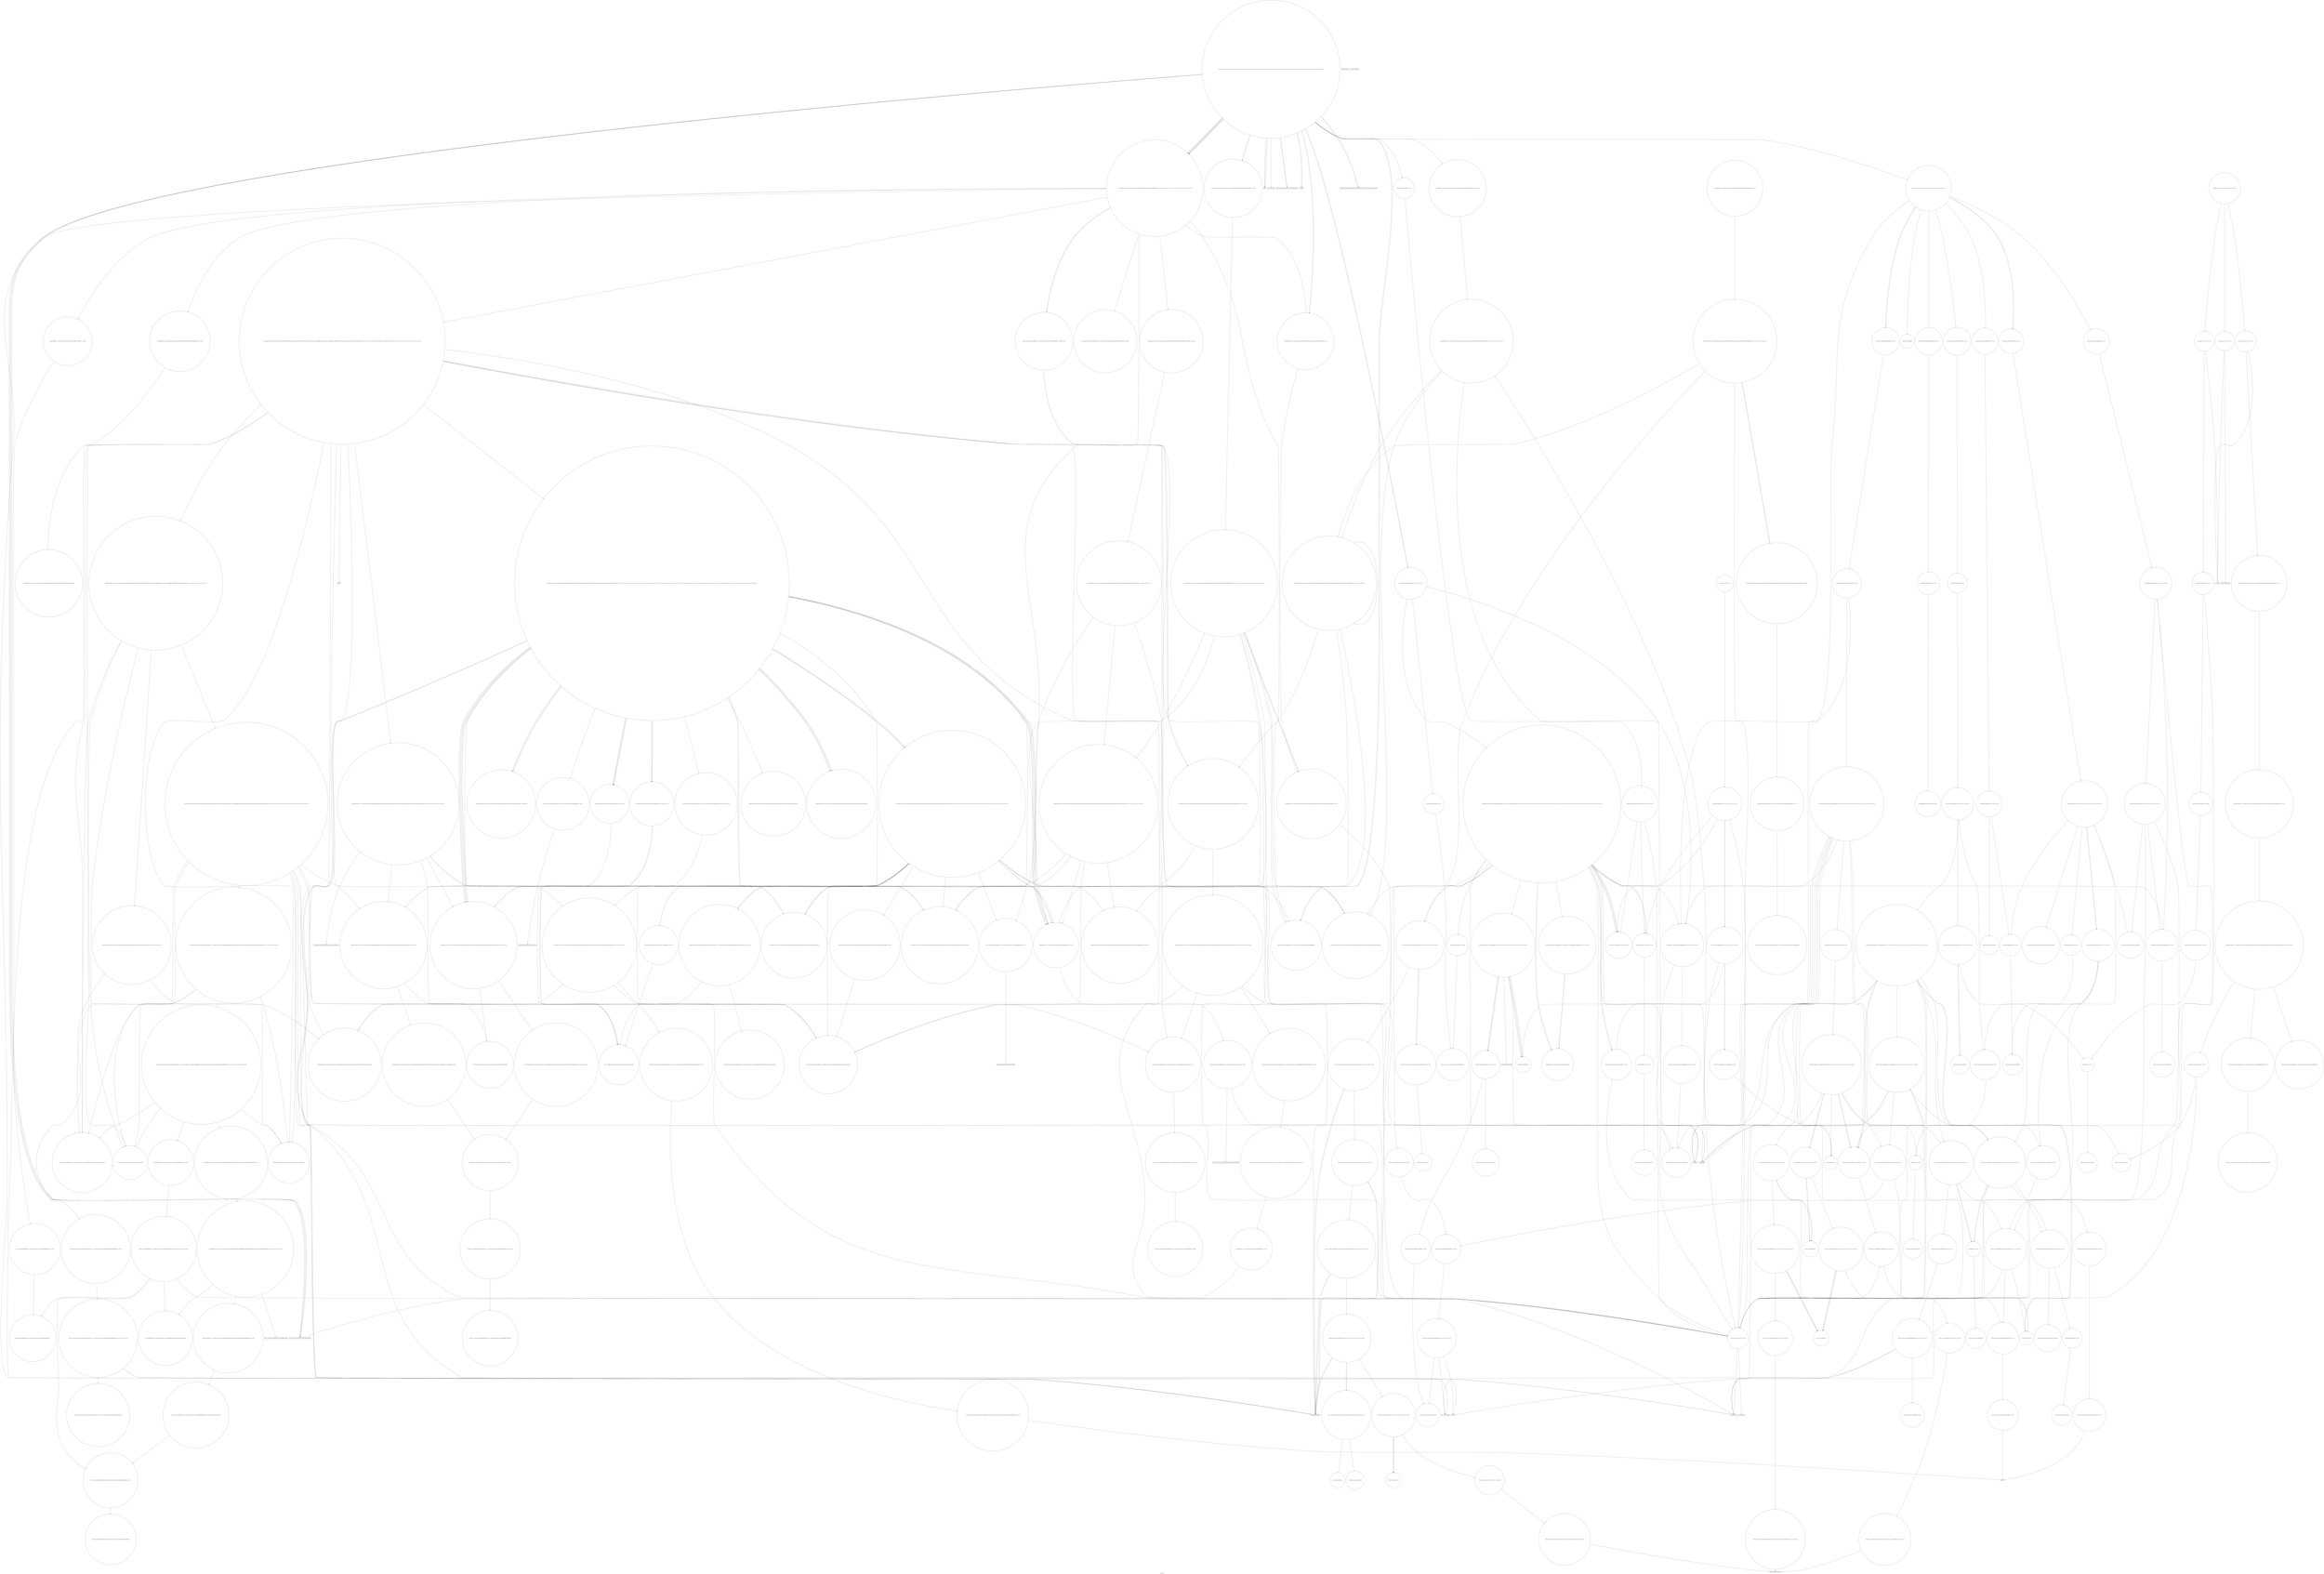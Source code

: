 digraph "Call Graph" {
	label="Call Graph";

	Node0x55af7d39cf20 [shape=record,shape=circle,label="{__cxx_global_var_init|{<s0>1|<s1>2}}"];
	Node0x55af7d39cf20:s0 -> Node0x55af7d39cfa0[color=black];
	Node0x55af7d39cf20:s1 -> Node0x55af7d8c60e0[color=black];
	Node0x55af7d8cd9a0 [shape=record,shape=circle,label="{_ZNSt8_Rb_treeINSt7__cxx1112basic_stringIcSt11char_traitsIcESaIcEEESt4pairIKS5_iESt10_Select1stIS8_ESt4lessIS5_ESaIS8_EE14_M_insert_nodeEPSt18_Rb_tree_node_baseSG_PSt13_Rb_tree_nodeIS8_E|{<s0>354|<s1>355|<s2>356|<s3>357|<s4>358|<s5>359}}"];
	Node0x55af7d8cd9a0:s0 -> Node0x55af7d8ccba0[color=black];
	Node0x55af7d8cd9a0:s1 -> Node0x55af7d8cce20[color=black];
	Node0x55af7d8cd9a0:s2 -> Node0x55af7d8ccd20[color=black];
	Node0x55af7d8cd9a0:s3 -> Node0x55af7d8ccca0[color=black];
	Node0x55af7d8cd9a0:s4 -> Node0x55af7d8cab80[color=black];
	Node0x55af7d8cd9a0:s5 -> Node0x55af7d8ccea0[color=black];
	Node0x55af7d8c77e0 [shape=record,shape=circle,label="{_ZSt8_DestroyIPiEvT_S1_|{<s0>157}}"];
	Node0x55af7d8c77e0:s0 -> Node0x55af7d8c7860[color=black];
	Node0x55af7d8c6660 [shape=record,shape=Mrecord,label="{__gxx_personality_v0}"];
	Node0x55af7d8ca080 [shape=record,shape=circle,label="{_ZNSt10_Head_baseILm0ERKNSt7__cxx1112basic_stringIcSt11char_traitsIcESaIcEEELb0EEC2ES7_}"];
	Node0x55af7d8c7ee0 [shape=record,shape=circle,label="{_ZNSt15_Deque_iteratorIiRiPiE11_M_set_nodeEPS1_|{<s0>189}}"];
	Node0x55af7d8c7ee0:s0 -> Node0x55af7d8c83e0[color=black];
	Node0x55af7d8c6d60 [shape=record,shape=circle,label="{_ZNKSt17_Rb_tree_iteratorISt4pairIKNSt7__cxx1112basic_stringIcSt11char_traitsIcESaIcEEEiEEeqERKS9_}"];
	Node0x55af7d8ca780 [shape=record,shape=circle,label="{_ZNSt17_Rb_tree_iteratorISt4pairIKNSt7__cxx1112basic_stringIcSt11char_traitsIcESaIcEEEiEEppEv|{<s0>418}}"];
	Node0x55af7d8ca780:s0 -> Node0x55af7d8cab00[color=black];
	Node0x55af7d8c85e0 [shape=record,shape=circle,label="{_ZN9__gnu_cxx13new_allocatorIiE9constructIiJRKiEEEvPT_DpOT0_|{<s0>216}}"];
	Node0x55af7d8c85e0:s0 -> Node0x55af7d8c8660[color=black];
	Node0x55af7d8c7460 [shape=record,shape=circle,label="{__clang_call_terminate|{<s0>89|<s1>90}}"];
	Node0x55af7d8c7460:s0 -> Node0x55af7d8c74e0[color=black];
	Node0x55af7d8c7460:s1 -> Node0x55af7d8c7560[color=black];
	Node0x55af7d8cae80 [shape=record,shape=circle,label="{_ZNSt6vectorIiSaIiEE5beginEv|{<s0>459}}"];
	Node0x55af7d8cae80:s0 -> Node0x55af7d8cb280[color=black];
	Node0x55af7d8cc520 [shape=record,shape=circle,label="{_ZNSt20__copy_move_backwardILb0ELb1ESt26random_access_iterator_tagE13__copy_move_bIPiEEPT_PKS4_S7_S5_|{<s0>243}}"];
	Node0x55af7d8cc520:s0 -> Node0x55af7d8cc3a0[color=black];
	Node0x55af7d8c8b80 [shape=record,shape=circle,label="{_ZNSt13_Rb_tree_nodeISt4pairIKNSt7__cxx1112basic_stringIcSt11char_traitsIcESaIcEEEiEE9_M_valptrEv|{<s0>111}}"];
	Node0x55af7d8c8b80:s0 -> Node0x55af7d8c8d00[color=black];
	Node0x55af7d8cb580 [shape=record,shape=circle,label="{_ZSt14__copy_move_a2ILb1EPiS0_ET1_T0_S2_S1_|{<s0>482|<s1>483|<s2>484|<s3>485}}"];
	Node0x55af7d8cb580:s0 -> Node0x55af7d8cb700[color=black];
	Node0x55af7d8cb580:s1 -> Node0x55af7d8cb700[color=black];
	Node0x55af7d8cb580:s2 -> Node0x55af7d8cb700[color=black];
	Node0x55af7d8cb580:s3 -> Node0x55af7d8cb680[color=black];
	Node0x55af7d8ccc20 [shape=record,shape=circle,label="{_ZNSt8_Rb_treeINSt7__cxx1112basic_stringIcSt11char_traitsIcESaIcEEESt4pairIKS5_iESt10_Select1stIS8_ESt4lessIS5_ESaIS8_EE3endEv|{<s0>276}}"];
	Node0x55af7d8ccc20:s0 -> Node0x55af7d8ccea0[color=black];
	Node0x55af7d8c9280 [shape=record,shape=circle,label="{_ZNSt11_Deque_baseIiSaIiEE19_M_get_Tp_allocatorEv}"];
	Node0x55af7d8cd320 [shape=record,shape=circle,label="{_ZNSt3mapINSt7__cxx1112basic_stringIcSt11char_traitsIcESaIcEEEiSt4lessIS5_ESaISt4pairIKS5_iEEE11lower_boundERS9_|{<s0>288}}"];
	Node0x55af7d8cd320:s0 -> Node0x55af7d8cd620[color=black];
	Node0x55af7d8c9980 [shape=record,shape=circle,label="{_ZNSaIPiEC2IiEERKSaIT_E|{<s0>146}}"];
	Node0x55af7d8c9980:s0 -> Node0x55af7d8c9a00[color=black];
	Node0x55af7d39cfa0 [shape=record,shape=Mrecord,label="{_ZNSt8ios_base4InitC1Ev}"];
	Node0x55af7d8cda20 [shape=record,shape=Mrecord,label="{llvm.trap}"];
	Node0x55af7d8c7860 [shape=record,shape=circle,label="{_ZNSt12_Destroy_auxILb1EE9__destroyIPiEEvT_S3_}"];
	Node0x55af7d8c66e0 [shape=record,shape=circle,label="{_ZNKSt5queueIiSt5dequeIiSaIiEEE5emptyEv|{<s0>29}}"];
	Node0x55af7d8c66e0:s0 -> Node0x55af7d8cc5a0[color=black];
	Node0x55af7d8ca100 [shape=record,shape=circle,label="{_ZNSt10_Head_baseILm0ERKNSt7__cxx1112basic_stringIcSt11char_traitsIcESaIcEEELb0EE7_M_headERS8_}"];
	Node0x55af7d8c7f60 [shape=record,shape=circle,label="{_ZNSt16allocator_traitsISaIPiEE8allocateERS1_m|{<s0>190}}"];
	Node0x55af7d8c7f60:s0 -> Node0x55af7d8c7fe0[color=black];
	Node0x55af7d8c6de0 [shape=record,shape=circle,label="{_ZNSt3mapINSt7__cxx1112basic_stringIcSt11char_traitsIcESaIcEEEiSt4lessIS5_ESaISt4pairIKS5_iEEE3endEv|{<s0>67}}"];
	Node0x55af7d8c6de0:s0 -> Node0x55af7d8ccc20[color=black];
	Node0x55af7d8ca800 [shape=record,shape=circle,label="{_ZNSt4pairIPSt18_Rb_tree_node_baseS1_EC2IRS1_Lb1EEEOT_RKS1_|{<s0>419}}"];
	Node0x55af7d8ca800:s0 -> Node0x55af7d8ca880[color=black];
	Node0x55af7d8c8660 [shape=record,shape=circle,label="{_ZSt7forwardIRKiEOT_RNSt16remove_referenceIS2_E4typeE}"];
	Node0x55af7d8c74e0 [shape=record,shape=Mrecord,label="{__cxa_begin_catch}"];
	Node0x55af7d8caf00 [shape=record,shape=circle,label="{_ZNSt12_Vector_baseIiSaIiEE11_M_allocateEm|{<s0>460}}"];
	Node0x55af7d8caf00:s0 -> Node0x55af7d8c8260[color=black];
	Node0x55af7d8cc5a0 [shape=record,shape=circle,label="{_ZNKSt5dequeIiSaIiEE5emptyEv|{<s0>244}}"];
	Node0x55af7d8cc5a0:s0 -> Node0x55af7d8cc620[color=black];
	Node0x55af7d8c8c00 [shape=record,shape=circle,label="{_ZN9__gnu_cxx13new_allocatorISt13_Rb_tree_nodeISt4pairIKNSt7__cxx1112basic_stringIcSt11char_traitsIcESaIcEEEiEEE7destroyISA_EEvPT_|{<s0>112}}"];
	Node0x55af7d8c8c00:s0 -> Node0x55af7d8c8c80[color=black];
	Node0x55af7d8cb600 [shape=record,shape=circle,label="{_ZSt12__miter_baseIPiEDTcl12__miter_basecldtfp_4baseEEESt13move_iteratorIT_E|{<s0>486|<s1>487}}"];
	Node0x55af7d8cb600:s0 -> Node0x55af7d8cb880[color=black];
	Node0x55af7d8cb600:s1 -> Node0x55af7d8cb800[color=black];
	Node0x55af7d8ccca0 [shape=record,shape=circle,label="{_ZNKSt4lessINSt7__cxx1112basic_stringIcSt11char_traitsIcESaIcEEEEclERKS5_S8_|{<s0>277}}"];
	Node0x55af7d8ccca0:s0 -> Node0x55af7d8cd1a0[color=black];
	Node0x55af7d8c9300 [shape=record,shape=circle,label="{_ZNSt11_Deque_baseIiSaIiEED2Ev|{<s0>127|<s1>128|<s2>129}}"];
	Node0x55af7d8c9300:s0 -> Node0x55af7d8c9400[color=black];
	Node0x55af7d8c9300:s1 -> Node0x55af7d8c9480[color=black];
	Node0x55af7d8c9300:s2 -> Node0x55af7d8c9500[color=black];
	Node0x55af7d8cd3a0 [shape=record,shape=circle,label="{_ZNKSt3mapINSt7__cxx1112basic_stringIcSt11char_traitsIcESaIcEEEiSt4lessIS5_ESaISt4pairIKS5_iEEE8key_compEv|{<s0>289}}"];
	Node0x55af7d8cd3a0:s0 -> Node0x55af7d8cd6a0[color=black];
	Node0x55af7d8c9a00 [shape=record,shape=circle,label="{_ZN9__gnu_cxx13new_allocatorIPiEC2Ev}"];
	Node0x55af7d8c6060 [shape=record,shape=Mrecord,label="{_ZNSt8ios_base4InitD1Ev}"];
	Node0x55af7d8cdaa0 [shape=record,shape=circle,label="{_ZNSt8_Rb_treeINSt7__cxx1112basic_stringIcSt11char_traitsIcESaIcEEESt4pairIKS5_iESt10_Select1stIS8_ESt4lessIS5_ESaIS8_EE11_M_get_nodeEv|{<s0>360|<s1>361}}"];
	Node0x55af7d8cdaa0:s0 -> Node0x55af7d8c8b00[color=black];
	Node0x55af7d8cdaa0:s1 -> Node0x55af7d8cdba0[color=black];
	Node0x55af7d8c78e0 [shape=record,shape=circle,label="{_ZNSt12_Vector_baseIiSaIiEE13_M_deallocateEPim|{<s0>158}}"];
	Node0x55af7d8c78e0:s0 -> Node0x55af7d8c9600[color=black];
	Node0x55af7d8c6760 [shape=record,shape=circle,label="{_ZNSt5queueIiSt5dequeIiSaIiEEE5frontEv|{<s0>30}}"];
	Node0x55af7d8c6760:s0 -> Node0x55af7d8cc6a0[color=black];
	Node0x55af7d8ca180 [shape=record,shape=circle,label="{_ZNSt4pairIKNSt7__cxx1112basic_stringIcSt11char_traitsIcESaIcEEEiEC2IJRS6_EJLm0EEJEJEEERSt5tupleIJDpT_EERSA_IJDpT1_EESt12_Index_tupleIJXspT0_EEESJ_IJXspT2_EEE|{<s0>393|<s1>394|<s2>395}}"];
	Node0x55af7d8ca180:s0 -> Node0x55af7d8ca200[color=black];
	Node0x55af7d8ca180:s1 -> Node0x55af7d8c9f80[color=black];
	Node0x55af7d8ca180:s2 -> Node0x55af7d8ca280[color=black];
	Node0x55af7d8c7fe0 [shape=record,shape=circle,label="{_ZN9__gnu_cxx13new_allocatorIPiE8allocateEmPKv|{<s0>191|<s1>192|<s2>193}}"];
	Node0x55af7d8c7fe0:s0 -> Node0x55af7d8c8060[color=black];
	Node0x55af7d8c7fe0:s1 -> Node0x55af7d8c80e0[color=black];
	Node0x55af7d8c7fe0:s2 -> Node0x55af7d8c8160[color=black];
	Node0x55af7d8c6e60 [shape=record,shape=circle,label="{_ZNSt3mapINSt7__cxx1112basic_stringIcSt11char_traitsIcESaIcEEEiSt4lessIS5_ESaISt4pairIKS5_iEEEixERS9_|{<s0>68|<s1>69|<s2>70|<s3>71|<s4>72|<s5>73|<s6>74|<s7>75|<s8>76|<s9>77|<s10>78}}"];
	Node0x55af7d8c6e60:s0 -> Node0x55af7d8cd320[color=black];
	Node0x55af7d8c6e60:s1 -> Node0x55af7d8c6de0[color=black];
	Node0x55af7d8c6e60:s2 -> Node0x55af7d8c6d60[color=black];
	Node0x55af7d8c6e60:s3 -> Node0x55af7d8cd3a0[color=black];
	Node0x55af7d8c6e60:s4 -> Node0x55af7d8cd420[color=black];
	Node0x55af7d8c6e60:s5 -> Node0x55af7d8ccca0[color=black];
	Node0x55af7d8c6e60:s6 -> Node0x55af7d8cd520[color=black];
	Node0x55af7d8c6e60:s7 -> Node0x55af7d8cd5a0[color=black];
	Node0x55af7d8c6e60:s8 -> Node0x55af7d8cd4a0[color=black];
	Node0x55af7d8c6e60:s9 -> Node0x55af7d8ccda0[color=black];
	Node0x55af7d8c6e60:s10 -> Node0x55af7d8cd420[color=black];
	Node0x55af7d8ca880 [shape=record,shape=circle,label="{_ZSt7forwardIRPSt18_Rb_tree_node_baseEOT_RNSt16remove_referenceIS3_E4typeE}"];
	Node0x55af7d8c86e0 [shape=record,shape=circle,label="{_ZNSt5dequeIiSaIiEE22_M_reserve_map_at_backEm|{<s0>217}}"];
	Node0x55af7d8c86e0:s0 -> Node0x55af7d8cbfa0[color=black];
	Node0x55af7d8c7560 [shape=record,shape=Mrecord,label="{_ZSt9terminatev}"];
	Node0x55af7d8caf80 [shape=record,shape=circle,label="{_ZSt34__uninitialized_move_if_noexcept_aIPiS0_SaIiEET0_T_S3_S2_RT1_|{<s0>461|<s1>462|<s2>463}}"];
	Node0x55af7d8caf80:s0 -> Node0x55af7d8cb380[color=black];
	Node0x55af7d8caf80:s1 -> Node0x55af7d8cb380[color=black];
	Node0x55af7d8caf80:s2 -> Node0x55af7d8cb300[color=black];
	Node0x55af7d8cc620 [shape=record,shape=circle,label="{_ZSteqIiRiPiEbRKSt15_Deque_iteratorIT_T0_T1_ES8_}"];
	Node0x55af7d8c8c80 [shape=record,shape=circle,label="{_ZNSt4pairIKNSt7__cxx1112basic_stringIcSt11char_traitsIcESaIcEEEiED2Ev|{<s0>113}}"];
	Node0x55af7d8c8c80:s0 -> Node0x55af7d8c7060[color=black];
	Node0x55af7d8cb680 [shape=record,shape=circle,label="{_ZSt13__copy_move_aILb1EPiS0_ET1_T0_S2_S1_|{<s0>488}}"];
	Node0x55af7d8cb680:s0 -> Node0x55af7d8cb780[color=black];
	Node0x55af7d8ccd20 [shape=record,shape=circle,label="{_ZNSt8_Rb_treeINSt7__cxx1112basic_stringIcSt11char_traitsIcESaIcEEESt4pairIKS5_iESt10_Select1stIS8_ESt4lessIS5_ESaIS8_EE6_S_keyEPKSt18_Rb_tree_node_base|{<s0>278|<s1>279}}"];
	Node0x55af7d8ccd20:s0 -> Node0x55af7d8cd2a0[color=black];
	Node0x55af7d8ccd20:s1 -> Node0x55af7d8ccf20[color=black];
	Node0x55af7d8c9380 [shape=record,shape=circle,label="{_ZNSt15_Deque_iteratorIiRiPiEC2ERKS2_}"];
	Node0x55af7d8cd420 [shape=record,shape=circle,label="{_ZNKSt17_Rb_tree_iteratorISt4pairIKNSt7__cxx1112basic_stringIcSt11char_traitsIcESaIcEEEiEEdeEv|{<s0>290|<s1>291}}"];
	Node0x55af7d8cd420:s0 -> Node0x55af7d8c8b80[color=black];
	Node0x55af7d8cd420:s1 -> Node0x55af7d8c7460[color=black];
	Node0x55af7d8c9a80 [shape=record,shape=circle,label="{_ZN9__gnu_cxx13new_allocatorIPiE10deallocateEPS1_m|{<s0>147}}"];
	Node0x55af7d8c9a80:s0 -> Node0x55af7d8c8f00[color=black];
	Node0x55af7d8c60e0 [shape=record,shape=Mrecord,label="{__cxa_atexit}"];
	Node0x55af7d8cdb20 [shape=record,shape=circle,label="{_ZNSt8_Rb_treeINSt7__cxx1112basic_stringIcSt11char_traitsIcESaIcEEESt4pairIKS5_iESt10_Select1stIS8_ESt4lessIS5_ESaIS8_EE17_M_construct_nodeIJRKSt21piecewise_construct_tSt5tupleIJRS7_EESJ_IJEEEEEvPSt13_Rb_tree_nodeIS8_EDpOT_|{<s0>362|<s1>363|<s2>364|<s3>365|<s4>366|<s5>367|<s6>368|<s7>369|<s8>370|<s9>371|<s10>372}}"];
	Node0x55af7d8cdb20:s0 -> Node0x55af7d8c8b00[color=black];
	Node0x55af7d8cdb20:s1 -> Node0x55af7d8c8b80[color=black];
	Node0x55af7d8cdb20:s2 -> Node0x55af7d8cd7a0[color=black];
	Node0x55af7d8cdb20:s3 -> Node0x55af7d8cd820[color=black];
	Node0x55af7d8cdb20:s4 -> Node0x55af7d8cd8a0[color=black];
	Node0x55af7d8cdb20:s5 -> Node0x55af7d8cdd20[color=black];
	Node0x55af7d8cdb20:s6 -> Node0x55af7d8c74e0[color=black];
	Node0x55af7d8cdb20:s7 -> Node0x55af7d8c8a00[color=black];
	Node0x55af7d8cdb20:s8 -> Node0x55af7d8c7de0[color=black];
	Node0x55af7d8cdb20:s9 -> Node0x55af7d8c7e60[color=black];
	Node0x55af7d8cdb20:s10 -> Node0x55af7d8c7460[color=black];
	Node0x55af7d8c7960 [shape=record,shape=circle,label="{_ZNSt12_Vector_baseIiSaIiEE12_Vector_implD2Ev|{<s0>159}}"];
	Node0x55af7d8c7960:s0 -> Node0x55af7d8c9b80[color=black];
	Node0x55af7d8c67e0 [shape=record,shape=circle,label="{_ZNSt5queueIiSt5dequeIiSaIiEEE3popEv|{<s0>31}}"];
	Node0x55af7d8c67e0:s0 -> Node0x55af7d8cc7a0[color=black];
	Node0x55af7d8ca200 [shape=record,shape=circle,label="{_ZSt3getILm0EJRKNSt7__cxx1112basic_stringIcSt11char_traitsIcESaIcEEEEERNSt13tuple_elementIXT_ESt5tupleIJDpT0_EEE4typeERSC_|{<s0>396}}"];
	Node0x55af7d8ca200:s0 -> Node0x55af7d8ca300[color=black];
	Node0x55af7d8c8060 [shape=record,shape=circle,label="{_ZNK9__gnu_cxx13new_allocatorIPiE8max_sizeEv}"];
	Node0x55af7d8c6ee0 [shape=record,shape=circle,label="{_ZNSt6vectorIiSaIiEE9push_backERKi|{<s0>79|<s1>80|<s2>81}}"];
	Node0x55af7d8c6ee0:s0 -> Node0x55af7d8c84e0[color=black];
	Node0x55af7d8c6ee0:s1 -> Node0x55af7d8cad00[color=black];
	Node0x55af7d8c6ee0:s2 -> Node0x55af7d8cac80[color=black];
	Node0x55af7d8ca900 [shape=record,shape=circle,label="{_ZNSt8_Rb_treeINSt7__cxx1112basic_stringIcSt11char_traitsIcESaIcEEESt4pairIKS5_iESt10_Select1stIS8_ESt4lessIS5_ESaIS8_EE5beginEv|{<s0>420}}"];
	Node0x55af7d8ca900:s0 -> Node0x55af7d8ccea0[color=black];
	Node0x55af7d8cbfa0 [shape=record,shape=circle,label="{_ZNSt5dequeIiSaIiEE17_M_reallocate_mapEmb|{<s0>218|<s1>219|<s2>220|<s3>221|<s4>222|<s5>223|<s6>224|<s7>225}}"];
	Node0x55af7d8cbfa0:s0 -> Node0x55af7d8cc020[color=black];
	Node0x55af7d8cbfa0:s1 -> Node0x55af7d8cc0a0[color=black];
	Node0x55af7d8cbfa0:s2 -> Node0x55af7d8c7c60[color=black];
	Node0x55af7d8cbfa0:s3 -> Node0x55af7d8c7ce0[color=black];
	Node0x55af7d8cbfa0:s4 -> Node0x55af7d8cc020[color=black];
	Node0x55af7d8cbfa0:s5 -> Node0x55af7d8c9480[color=black];
	Node0x55af7d8cbfa0:s6 -> Node0x55af7d8c7ee0[color=black];
	Node0x55af7d8cbfa0:s7 -> Node0x55af7d8c7ee0[color=black];
	Node0x55af7d8c75e0 [shape=record,shape=circle,label="{_ZNSt8_Rb_treeINSt7__cxx1112basic_stringIcSt11char_traitsIcESaIcEEESt4pairIKS5_iESt10_Select1stIS8_ESt4lessIS5_ESaIS8_EED2Ev|{<s0>91|<s1>92|<s2>93|<s3>94|<s4>95}}"];
	Node0x55af7d8c75e0:s0 -> Node0x55af7d8c76e0[color=black];
	Node0x55af7d8c75e0:s1 -> Node0x55af7d8c7660[color=black];
	Node0x55af7d8c75e0:s2 -> Node0x55af7d8c8780[color=black];
	Node0x55af7d8c75e0:s3 -> Node0x55af7d8c8780[color=black];
	Node0x55af7d8c75e0:s4 -> Node0x55af7d8c7460[color=black];
	Node0x55af7d8cb000 [shape=record,shape=circle,label="{_ZNK9__gnu_cxx17__normal_iteratorIPiSt6vectorIiSaIiEEE4baseEv}"];
	Node0x55af7d8cc6a0 [shape=record,shape=circle,label="{_ZNSt5dequeIiSaIiEE5frontEv|{<s0>245|<s1>246}}"];
	Node0x55af7d8cc6a0:s0 -> Node0x55af7d8c9180[color=black];
	Node0x55af7d8cc6a0:s1 -> Node0x55af7d8cc720[color=black];
	Node0x55af7d8c8d00 [shape=record,shape=circle,label="{_ZN9__gnu_cxx16__aligned_membufISt4pairIKNSt7__cxx1112basic_stringIcSt11char_traitsIcESaIcEEEiEE6_M_ptrEv|{<s0>114}}"];
	Node0x55af7d8c8d00:s0 -> Node0x55af7d8c8d80[color=black];
	Node0x55af7d8cb700 [shape=record,shape=circle,label="{_ZSt12__niter_baseIPiET_S1_}"];
	Node0x55af7d8ccda0 [shape=record,shape=Mrecord,label="{llvm.memcpy.p0i8.p0i8.i64}"];
	Node0x55af7d8c9400 [shape=record,shape=circle,label="{_ZNSt11_Deque_baseIiSaIiEE16_M_destroy_nodesEPPiS3_|{<s0>130}}"];
	Node0x55af7d8c9400:s0 -> Node0x55af7d8c9580[color=black];
	Node0x55af7d8cd4a0 [shape=record,shape=circle,label="{_ZNSt8_Rb_treeINSt7__cxx1112basic_stringIcSt11char_traitsIcESaIcEEESt4pairIKS5_iESt10_Select1stIS8_ESt4lessIS5_ESaIS8_EE22_M_emplace_hint_uniqueIJRKSt21piecewise_construct_tSt5tupleIJRS7_EESJ_IJEEEEESt17_Rb_tree_iteratorIS8_ESt23_Rb_tree_const_iteratorIS8_EDpOT_|{<s0>292|<s1>293|<s2>294|<s3>295|<s4>296|<s5>297|<s6>298|<s7>299|<s8>300|<s9>301|<s10>302|<s11>303|<s12>304|<s13>305|<s14>306|<s15>307}}"];
	Node0x55af7d8cd4a0:s0 -> Node0x55af7d8cd7a0[color=black];
	Node0x55af7d8cd4a0:s1 -> Node0x55af7d8cd820[color=black];
	Node0x55af7d8cd4a0:s2 -> Node0x55af7d8cd8a0[color=black];
	Node0x55af7d8cd4a0:s3 -> Node0x55af7d8cd720[color=black];
	Node0x55af7d8cd4a0:s4 -> Node0x55af7d8ccda0[color=black];
	Node0x55af7d8cd4a0:s5 -> Node0x55af7d8cce20[color=black];
	Node0x55af7d8cd4a0:s6 -> Node0x55af7d8cd920[color=black];
	Node0x55af7d8cd4a0:s7 -> Node0x55af7d8cd9a0[color=black];
	Node0x55af7d8cd4a0:s8 -> Node0x55af7d8c74e0[color=black];
	Node0x55af7d8cd4a0:s9 -> Node0x55af7d8c8900[color=black];
	Node0x55af7d8cd4a0:s10 -> Node0x55af7d8c7de0[color=black];
	Node0x55af7d8cd4a0:s11 -> Node0x55af7d8c8900[color=black];
	Node0x55af7d8cd4a0:s12 -> Node0x55af7d8ccea0[color=black];
	Node0x55af7d8cd4a0:s13 -> Node0x55af7d8c7e60[color=black];
	Node0x55af7d8cd4a0:s14 -> Node0x55af7d8cda20[color=black];
	Node0x55af7d8cd4a0:s15 -> Node0x55af7d8c7460[color=black];
	Node0x55af7d8c9b00 [shape=record,shape=circle,label="{_ZN9__gnu_cxx13new_allocatorIPiED2Ev}"];
	Node0x55af7d8c6160 [shape=record,shape=circle,label="{__cxx_global_var_init.1|{<s0>3|<s1>4}}"];
	Node0x55af7d8c6160:s0 -> Node0x55af7d8c61e0[color=black];
	Node0x55af7d8c6160:s1 -> Node0x55af7d8c60e0[color=black];
	Node0x55af7d8cdba0 [shape=record,shape=circle,label="{_ZNSt16allocator_traitsISaISt13_Rb_tree_nodeISt4pairIKNSt7__cxx1112basic_stringIcSt11char_traitsIcESaIcEEEiEEEE8allocateERSB_m|{<s0>373}}"];
	Node0x55af7d8cdba0:s0 -> Node0x55af7d8cdc20[color=black];
	Node0x55af7d8c79e0 [shape=record,shape=circle,label="{_ZNSt5dequeIiSaIiEEC2Ev|{<s0>160}}"];
	Node0x55af7d8c79e0:s0 -> Node0x55af7d8c7a60[color=black];
	Node0x55af7d8c6860 [shape=record,shape=circle,label="{_ZNKSt6vectorIiSaIiEE4sizeEv}"];
	Node0x55af7d8ca280 [shape=record,shape=Mrecord,label="{_ZNSt7__cxx1112basic_stringIcSt11char_traitsIcESaIcEEC1ERKS4_}"];
	Node0x55af7d8c80e0 [shape=record,shape=Mrecord,label="{_ZSt17__throw_bad_allocv}"];
	Node0x55af7d8c6f60 [shape=record,shape=Mrecord,label="{printf}"];
	Node0x55af7d8ca980 [shape=record,shape=circle,label="{_ZNSt4pairIPSt18_Rb_tree_node_baseS1_EC2IRPSt13_Rb_tree_nodeIS_IKNSt7__cxx1112basic_stringIcSt11char_traitsIcESaIcEEEiEERS1_Lb1EEEOT_OT0_|{<s0>421|<s1>422}}"];
	Node0x55af7d8ca980:s0 -> Node0x55af7d8caa00[color=black];
	Node0x55af7d8ca980:s1 -> Node0x55af7d8ca880[color=black];
	Node0x55af7d8cc020 [shape=record,shape=circle,label="{_ZSt4copyIPPiS1_ET0_T_S3_S2_|{<s0>226|<s1>227|<s2>228}}"];
	Node0x55af7d8cc020:s0 -> Node0x55af7d8cc1a0[color=black];
	Node0x55af7d8cc020:s1 -> Node0x55af7d8cc1a0[color=black];
	Node0x55af7d8cc020:s2 -> Node0x55af7d8cc120[color=black];
	Node0x55af7d8c7660 [shape=record,shape=circle,label="{_ZNSt8_Rb_treeINSt7__cxx1112basic_stringIcSt11char_traitsIcESaIcEEESt4pairIKS5_iESt10_Select1stIS8_ESt4lessIS5_ESaIS8_EE8_M_eraseEPSt13_Rb_tree_nodeIS8_E|{<s0>96|<s1>97|<s2>98|<s3>99}}"];
	Node0x55af7d8c7660:s0 -> Node0x55af7d8c8800[color=black];
	Node0x55af7d8c7660:s1 -> Node0x55af7d8c7660[color=black];
	Node0x55af7d8c7660:s2 -> Node0x55af7d8c8880[color=black];
	Node0x55af7d8c7660:s3 -> Node0x55af7d8c8900[color=black];
	Node0x55af7d8cb080 [shape=record,shape=circle,label="{_ZNKSt6vectorIiSaIiEE8max_sizeEv|{<s0>464|<s1>465}}"];
	Node0x55af7d8cb080:s0 -> Node0x55af7d8cb200[color=black];
	Node0x55af7d8cb080:s1 -> Node0x55af7d8cb180[color=black];
	Node0x55af7d8cc720 [shape=record,shape=circle,label="{_ZNKSt15_Deque_iteratorIiRiPiEdeEv}"];
	Node0x55af7d8c8d80 [shape=record,shape=circle,label="{_ZN9__gnu_cxx16__aligned_membufISt4pairIKNSt7__cxx1112basic_stringIcSt11char_traitsIcESaIcEEEiEE7_M_addrEv}"];
	Node0x55af7d8cb780 [shape=record,shape=circle,label="{_ZNSt11__copy_moveILb1ELb1ESt26random_access_iterator_tagE8__copy_mIiEEPT_PKS3_S6_S4_|{<s0>489}}"];
	Node0x55af7d8cb780:s0 -> Node0x55af7d8cc3a0[color=black];
	Node0x55af7d8cce20 [shape=record,shape=circle,label="{_ZNSt8_Rb_treeINSt7__cxx1112basic_stringIcSt11char_traitsIcESaIcEEESt4pairIKS5_iESt10_Select1stIS8_ESt4lessIS5_ESaIS8_EE6_S_keyEPKSt13_Rb_tree_nodeIS8_E|{<s0>280|<s1>281}}"];
	Node0x55af7d8cce20:s0 -> Node0x55af7d8ccfa0[color=black];
	Node0x55af7d8cce20:s1 -> Node0x55af7d8ccf20[color=black];
	Node0x55af7d8c9480 [shape=record,shape=circle,label="{_ZNSt11_Deque_baseIiSaIiEE17_M_deallocate_mapEPPim|{<s0>131|<s1>132|<s2>133|<s3>134|<s4>135}}"];
	Node0x55af7d8c9480:s0 -> Node0x55af7d8c9780[color=black];
	Node0x55af7d8c9480:s1 -> Node0x55af7d8c9800[color=black];
	Node0x55af7d8c9480:s2 -> Node0x55af7d8c9880[color=black];
	Node0x55af7d8c9480:s3 -> Node0x55af7d8c9880[color=black];
	Node0x55af7d8c9480:s4 -> Node0x55af7d8c7460[color=black];
	Node0x55af7d8cd520 [shape=record,shape=circle,label="{_ZNSt23_Rb_tree_const_iteratorISt4pairIKNSt7__cxx1112basic_stringIcSt11char_traitsIcESaIcEEEiEEC2ERKSt17_Rb_tree_iteratorIS8_E}"];
	Node0x55af7d8c9b80 [shape=record,shape=circle,label="{_ZNSaIiED2Ev|{<s0>148}}"];
	Node0x55af7d8c9b80:s0 -> Node0x55af7d8c9c00[color=black];
	Node0x55af7d8c61e0 [shape=record,shape=circle,label="{_ZNSt6vectorIiSaIiEEC2Ev|{<s0>5|<s1>6}}"];
	Node0x55af7d8c61e0:s0 -> Node0x55af7d8c9c80[color=black];
	Node0x55af7d8c61e0:s1 -> Node0x55af7d8c7460[color=black];
	Node0x55af7d8cdc20 [shape=record,shape=circle,label="{_ZN9__gnu_cxx13new_allocatorISt13_Rb_tree_nodeISt4pairIKNSt7__cxx1112basic_stringIcSt11char_traitsIcESaIcEEEiEEE8allocateEmPKv|{<s0>374|<s1>375|<s2>376}}"];
	Node0x55af7d8cdc20:s0 -> Node0x55af7d8cdca0[color=black];
	Node0x55af7d8cdc20:s1 -> Node0x55af7d8c80e0[color=black];
	Node0x55af7d8cdc20:s2 -> Node0x55af7d8c8160[color=black];
	Node0x55af7d8c7a60 [shape=record,shape=circle,label="{_ZNSt11_Deque_baseIiSaIiEEC2Ev|{<s0>161|<s1>162|<s2>163}}"];
	Node0x55af7d8c7a60:s0 -> Node0x55af7d8c7ae0[color=black];
	Node0x55af7d8c7a60:s1 -> Node0x55af7d8c7b60[color=black];
	Node0x55af7d8c7a60:s2 -> Node0x55af7d8c9500[color=black];
	Node0x55af7d8c68e0 [shape=record,shape=circle,label="{_ZNSt6vectorIiSaIiEEixEm}"];
	Node0x55af7d8ca300 [shape=record,shape=circle,label="{_ZSt12__get_helperILm0ERKNSt7__cxx1112basic_stringIcSt11char_traitsIcESaIcEEEJEERT0_RSt11_Tuple_implIXT_EJS8_DpT1_EE|{<s0>397}}"];
	Node0x55af7d8ca300:s0 -> Node0x55af7d8ca000[color=black];
	Node0x55af7d8c8160 [shape=record,shape=Mrecord,label="{_Znwm}"];
	Node0x55af7d8c6fe0 [shape=record,shape=Mrecord,label="{llvm.memset.p0i8.i64}"];
	Node0x55af7d8caa00 [shape=record,shape=circle,label="{_ZSt7forwardIRPSt13_Rb_tree_nodeISt4pairIKNSt7__cxx1112basic_stringIcSt11char_traitsIcESaIcEEEiEEEOT_RNSt16remove_referenceISD_E4typeE}"];
	Node0x55af7d8cc0a0 [shape=record,shape=circle,label="{_ZSt13copy_backwardIPPiS1_ET0_T_S3_S2_|{<s0>229|<s1>230|<s2>231}}"];
	Node0x55af7d8cc0a0:s0 -> Node0x55af7d8cc1a0[color=black];
	Node0x55af7d8cc0a0:s1 -> Node0x55af7d8cc1a0[color=black];
	Node0x55af7d8cc0a0:s2 -> Node0x55af7d8cc420[color=black];
	Node0x55af7d8c76e0 [shape=record,shape=circle,label="{_ZNSt8_Rb_treeINSt7__cxx1112basic_stringIcSt11char_traitsIcESaIcEEESt4pairIKS5_iESt10_Select1stIS8_ESt4lessIS5_ESaIS8_EE8_M_beginEv}"];
	Node0x55af7d8cb100 [shape=record,shape=Mrecord,label="{_ZSt20__throw_length_errorPKc}"];
	Node0x55af7d8cc7a0 [shape=record,shape=circle,label="{_ZNSt5dequeIiSaIiEE9pop_frontEv|{<s0>247|<s1>248|<s2>249}}"];
	Node0x55af7d8cc7a0:s0 -> Node0x55af7d8cc820[color=black];
	Node0x55af7d8cc7a0:s1 -> Node0x55af7d8cc8a0[color=black];
	Node0x55af7d8cc7a0:s2 -> Node0x55af7d8c7460[color=black];
	Node0x55af7d8c8e00 [shape=record,shape=circle,label="{_ZNSt16allocator_traitsISaISt13_Rb_tree_nodeISt4pairIKNSt7__cxx1112basic_stringIcSt11char_traitsIcESaIcEEEiEEEE10deallocateERSB_PSA_m|{<s0>115}}"];
	Node0x55af7d8c8e00:s0 -> Node0x55af7d8c8e80[color=black];
	Node0x55af7d8cb800 [shape=record,shape=circle,label="{_ZSt12__miter_baseIPiET_S1_}"];
	Node0x55af7d8ccea0 [shape=record,shape=circle,label="{_ZNSt17_Rb_tree_iteratorISt4pairIKNSt7__cxx1112basic_stringIcSt11char_traitsIcESaIcEEEiEEC2EPSt18_Rb_tree_node_base}"];
	Node0x55af7d8c9500 [shape=record,shape=circle,label="{_ZNSt11_Deque_baseIiSaIiEE11_Deque_implD2Ev|{<s0>136}}"];
	Node0x55af7d8c9500:s0 -> Node0x55af7d8c9b80[color=black];
	Node0x55af7d8cd5a0 [shape=record,shape=circle,label="{_ZNSt5tupleIJRKNSt7__cxx1112basic_stringIcSt11char_traitsIcESaIcEEEEEC2IvLb1EEES7_|{<s0>308}}"];
	Node0x55af7d8cd5a0:s0 -> Node0x55af7d8cac00[color=black];
	Node0x55af7d8c9c00 [shape=record,shape=circle,label="{_ZN9__gnu_cxx13new_allocatorIiED2Ev}"];
	Node0x55af7d8c6260 [shape=record,shape=circle,label="{__cxx_global_array_dtor|{<s0>7}}"];
	Node0x55af7d8c6260:s0 -> Node0x55af7d8c62e0[color=black];
	Node0x55af7d8cdca0 [shape=record,shape=circle,label="{_ZNK9__gnu_cxx13new_allocatorISt13_Rb_tree_nodeISt4pairIKNSt7__cxx1112basic_stringIcSt11char_traitsIcESaIcEEEiEEE8max_sizeEv}"];
	Node0x55af7d8c7ae0 [shape=record,shape=circle,label="{_ZNSt11_Deque_baseIiSaIiEE11_Deque_implC2Ev|{<s0>164|<s1>165|<s2>166}}"];
	Node0x55af7d8c7ae0:s0 -> Node0x55af7d8c9d80[color=black];
	Node0x55af7d8c7ae0:s1 -> Node0x55af7d8c7be0[color=black];
	Node0x55af7d8c7ae0:s2 -> Node0x55af7d8c7be0[color=black];
	Node0x55af7d8c6960 [shape=record,shape=circle,label="{_ZNSt5queueIiSt5dequeIiSaIiEEED2Ev|{<s0>32}}"];
	Node0x55af7d8c6960:s0 -> Node0x55af7d8c9080[color=black];
	Node0x55af7d8ca380 [shape=record,shape=circle,label="{_ZNKSt23_Rb_tree_const_iteratorISt4pairIKNSt7__cxx1112basic_stringIcSt11char_traitsIcESaIcEEEiEE13_M_const_castEv|{<s0>398}}"];
	Node0x55af7d8ca380:s0 -> Node0x55af7d8ccea0[color=black];
	Node0x55af7d8c81e0 [shape=record,shape=circle,label="{_ZNSt11_Deque_baseIiSaIiEE16_M_allocate_nodeEv|{<s0>194|<s1>195}}"];
	Node0x55af7d8c81e0:s0 -> Node0x55af7d8c9680[color=black];
	Node0x55af7d8c81e0:s1 -> Node0x55af7d8c8260[color=black];
	Node0x55af7d8c7060 [shape=record,shape=Mrecord,label="{_ZNSt7__cxx1112basic_stringIcSt11char_traitsIcESaIcEED1Ev}"];
	Node0x55af7d8caa80 [shape=record,shape=Mrecord,label="{_ZSt18_Rb_tree_decrementPSt18_Rb_tree_node_base}"];
	Node0x55af7d8cc120 [shape=record,shape=circle,label="{_ZSt14__copy_move_a2ILb0EPPiS1_ET1_T0_S3_S2_|{<s0>232|<s1>233|<s2>234|<s3>235}}"];
	Node0x55af7d8cc120:s0 -> Node0x55af7d8cc2a0[color=black];
	Node0x55af7d8cc120:s1 -> Node0x55af7d8cc2a0[color=black];
	Node0x55af7d8cc120:s2 -> Node0x55af7d8cc2a0[color=black];
	Node0x55af7d8cc120:s3 -> Node0x55af7d8cc220[color=black];
	Node0x55af7d8c8780 [shape=record,shape=circle,label="{_ZNSt8_Rb_treeINSt7__cxx1112basic_stringIcSt11char_traitsIcESaIcEEESt4pairIKS5_iESt10_Select1stIS8_ESt4lessIS5_ESaIS8_EE13_Rb_tree_implISC_Lb1EED2Ev|{<s0>100}}"];
	Node0x55af7d8c8780:s0 -> Node0x55af7d8c8f80[color=black];
	Node0x55af7d8cb180 [shape=record,shape=circle,label="{_ZNSt16allocator_traitsISaIiEE8max_sizeERKS0_|{<s0>466}}"];
	Node0x55af7d8cb180:s0 -> Node0x55af7d8c8360[color=black];
	Node0x55af7d8cc820 [shape=record,shape=circle,label="{_ZNSt16allocator_traitsISaIiEE7destroyIiEEvRS0_PT_|{<s0>250}}"];
	Node0x55af7d8cc820:s0 -> Node0x55af7d8cc920[color=black];
	Node0x55af7d8c8e80 [shape=record,shape=circle,label="{_ZN9__gnu_cxx13new_allocatorISt13_Rb_tree_nodeISt4pairIKNSt7__cxx1112basic_stringIcSt11char_traitsIcESaIcEEEiEEE10deallocateEPSB_m|{<s0>116}}"];
	Node0x55af7d8c8e80:s0 -> Node0x55af7d8c8f00[color=black];
	Node0x55af7d8cb880 [shape=record,shape=circle,label="{_ZNKSt13move_iteratorIPiE4baseEv}"];
	Node0x55af7d8ccf20 [shape=record,shape=circle,label="{_ZNKSt10_Select1stISt4pairIKNSt7__cxx1112basic_stringIcSt11char_traitsIcESaIcEEEiEEclERKS8_}"];
	Node0x55af7d8c9580 [shape=record,shape=circle,label="{_ZNSt11_Deque_baseIiSaIiEE18_M_deallocate_nodeEPi|{<s0>137|<s1>138|<s2>139}}"];
	Node0x55af7d8c9580:s0 -> Node0x55af7d8c9680[color=black];
	Node0x55af7d8c9580:s1 -> Node0x55af7d8c9600[color=black];
	Node0x55af7d8c9580:s2 -> Node0x55af7d8c7460[color=black];
	Node0x55af7d8cd620 [shape=record,shape=circle,label="{_ZNSt8_Rb_treeINSt7__cxx1112basic_stringIcSt11char_traitsIcESaIcEEESt4pairIKS5_iESt10_Select1stIS8_ESt4lessIS5_ESaIS8_EE11lower_boundERS7_|{<s0>309|<s1>310|<s2>311}}"];
	Node0x55af7d8cd620:s0 -> Node0x55af7d8c76e0[color=black];
	Node0x55af7d8cd620:s1 -> Node0x55af7d8ccba0[color=black];
	Node0x55af7d8cd620:s2 -> Node0x55af7d8ccb20[color=black];
	Node0x55af7d8c9c80 [shape=record,shape=circle,label="{_ZNSt12_Vector_baseIiSaIiEEC2Ev|{<s0>149}}"];
	Node0x55af7d8c9c80:s0 -> Node0x55af7d8c9d00[color=black];
	Node0x55af7d8c62e0 [shape=record,shape=circle,label="{_ZNSt6vectorIiSaIiEED2Ev|{<s0>8|<s1>9|<s2>10|<s3>11|<s4>12}}"];
	Node0x55af7d8c62e0:s0 -> Node0x55af7d8c9f00[color=black];
	Node0x55af7d8c62e0:s1 -> Node0x55af7d8c9e80[color=black];
	Node0x55af7d8c62e0:s2 -> Node0x55af7d8c7760[color=black];
	Node0x55af7d8c62e0:s3 -> Node0x55af7d8c7760[color=black];
	Node0x55af7d8c62e0:s4 -> Node0x55af7d8c7460[color=black];
	Node0x55af7d8cdd20 [shape=record,shape=circle,label="{_ZNSt16allocator_traitsISaISt13_Rb_tree_nodeISt4pairIKNSt7__cxx1112basic_stringIcSt11char_traitsIcESaIcEEEiEEEE9constructIS9_JRKSt21piecewise_construct_tSt5tupleIJRS8_EESH_IJEEEEEvRSB_PT_DpOT0_|{<s0>377|<s1>378|<s2>379|<s3>380}}"];
	Node0x55af7d8cdd20:s0 -> Node0x55af7d8cd7a0[color=black];
	Node0x55af7d8cdd20:s1 -> Node0x55af7d8cd820[color=black];
	Node0x55af7d8cdd20:s2 -> Node0x55af7d8cd8a0[color=black];
	Node0x55af7d8cdd20:s3 -> Node0x55af7d8cdda0[color=black];
	Node0x55af7d8c7b60 [shape=record,shape=circle,label="{_ZNSt11_Deque_baseIiSaIiEE17_M_initialize_mapEm|{<s0>167|<s1>168|<s2>169|<s3>170|<s4>171|<s5>172|<s6>173|<s7>174|<s8>175|<s9>176|<s10>177|<s11>178}}"];
	Node0x55af7d8c7b60:s0 -> Node0x55af7d8c9680[color=black];
	Node0x55af7d8c7b60:s1 -> Node0x55af7d8c7c60[color=black];
	Node0x55af7d8c7b60:s2 -> Node0x55af7d8c7ce0[color=black];
	Node0x55af7d8c7b60:s3 -> Node0x55af7d8c7d60[color=black];
	Node0x55af7d8c7b60:s4 -> Node0x55af7d8c74e0[color=black];
	Node0x55af7d8c7b60:s5 -> Node0x55af7d8c9480[color=black];
	Node0x55af7d8c7b60:s6 -> Node0x55af7d8c7de0[color=black];
	Node0x55af7d8c7b60:s7 -> Node0x55af7d8c7e60[color=black];
	Node0x55af7d8c7b60:s8 -> Node0x55af7d8c7ee0[color=black];
	Node0x55af7d8c7b60:s9 -> Node0x55af7d8c7ee0[color=black];
	Node0x55af7d8c7b60:s10 -> Node0x55af7d8c9680[color=black];
	Node0x55af7d8c7b60:s11 -> Node0x55af7d8c7460[color=black];
	Node0x55af7d8c69e0 [shape=record,shape=circle,label="{main|{<s0>33|<s1>34|<s2>35|<s3>36|<s4>37|<s5>38|<s6>39|<s7>40|<s8>41|<s9>42|<s10>43|<s11>44|<s12>45|<s13>46|<s14>47|<s15>48|<s16>49|<s17>50|<s18>51|<s19>52|<s20>53|<s21>54|<s22>55|<s23>56|<s24>57|<s25>58|<s26>59|<s27>60|<s28>61|<s29>62|<s30>63}}"];
	Node0x55af7d8c69e0:s0 -> Node0x55af7d8c6a60[color=black];
	Node0x55af7d8c69e0:s1 -> Node0x55af7d8c6a60[color=black];
	Node0x55af7d8c69e0:s2 -> Node0x55af7d8c6ae0[color=black];
	Node0x55af7d8c69e0:s3 -> Node0x55af7d8c6b60[color=black];
	Node0x55af7d8c69e0:s4 -> Node0x55af7d8c6ae0[color=black];
	Node0x55af7d8c69e0:s5 -> Node0x55af7d8c6be0[color=black];
	Node0x55af7d8c69e0:s6 -> Node0x55af7d8c7060[color=black];
	Node0x55af7d8c69e0:s7 -> Node0x55af7d8c7060[color=black];
	Node0x55af7d8c69e0:s8 -> Node0x55af7d8c6c60[color=black];
	Node0x55af7d8c69e0:s9 -> Node0x55af7d8c6c60[color=black];
	Node0x55af7d8c69e0:s10 -> Node0x55af7d8c6ce0[color=black];
	Node0x55af7d8c69e0:s11 -> Node0x55af7d8c6de0[color=black];
	Node0x55af7d8c69e0:s12 -> Node0x55af7d8c6d60[color=black];
	Node0x55af7d8c69e0:s13 -> Node0x55af7d8c6e60[color=black];
	Node0x55af7d8c69e0:s14 -> Node0x55af7d8c6ce0[color=black];
	Node0x55af7d8c69e0:s15 -> Node0x55af7d8c6de0[color=black];
	Node0x55af7d8c69e0:s16 -> Node0x55af7d8c6d60[color=black];
	Node0x55af7d8c69e0:s17 -> Node0x55af7d8c6e60[color=black];
	Node0x55af7d8c69e0:s18 -> Node0x55af7d8c6e60[color=black];
	Node0x55af7d8c69e0:s19 -> Node0x55af7d8c6e60[color=black];
	Node0x55af7d8c69e0:s20 -> Node0x55af7d8c6ee0[color=black];
	Node0x55af7d8c69e0:s21 -> Node0x55af7d8c6e60[color=black];
	Node0x55af7d8c69e0:s22 -> Node0x55af7d8c6e60[color=black];
	Node0x55af7d8c69e0:s23 -> Node0x55af7d8c6ee0[color=black];
	Node0x55af7d8c69e0:s24 -> Node0x55af7d8c6f60[color=black];
	Node0x55af7d8c69e0:s25 -> Node0x55af7d8c6fe0[color=black];
	Node0x55af7d8c69e0:s26 -> Node0x55af7d8c64e0[color=black];
	Node0x55af7d8c69e0:s27 -> Node0x55af7d8c6f60[color=black];
	Node0x55af7d8c69e0:s28 -> Node0x55af7d8c6f60[color=black];
	Node0x55af7d8c69e0:s29 -> Node0x55af7d8c7060[color=black];
	Node0x55af7d8c69e0:s30 -> Node0x55af7d8c7060[color=black];
	Node0x55af7d8ca400 [shape=record,shape=circle,label="{_ZNKSt8_Rb_treeINSt7__cxx1112basic_stringIcSt11char_traitsIcESaIcEEESt4pairIKS5_iESt10_Select1stIS8_ESt4lessIS5_ESaIS8_EE4sizeEv}"];
	Node0x55af7d8c8260 [shape=record,shape=circle,label="{_ZNSt16allocator_traitsISaIiEE8allocateERS0_m|{<s0>196}}"];
	Node0x55af7d8c8260:s0 -> Node0x55af7d8c82e0[color=black];
	Node0x55af7d8c70e0 [shape=record,shape=circle,label="{_ZNSt8_Rb_treeINSt7__cxx1112basic_stringIcSt11char_traitsIcESaIcEEESt4pairIKS5_iESt10_Select1stIS8_ESt4lessIS5_ESaIS8_EEC2Ev|{<s0>82}}"];
	Node0x55af7d8c70e0:s0 -> Node0x55af7d8c7160[color=black];
	Node0x55af7d8cab00 [shape=record,shape=Mrecord,label="{_ZSt18_Rb_tree_incrementPSt18_Rb_tree_node_base}"];
	Node0x55af7d8cc1a0 [shape=record,shape=circle,label="{_ZSt12__miter_baseIPPiET_S2_}"];
	Node0x55af7d8c8800 [shape=record,shape=circle,label="{_ZNSt8_Rb_treeINSt7__cxx1112basic_stringIcSt11char_traitsIcESaIcEEESt4pairIKS5_iESt10_Select1stIS8_ESt4lessIS5_ESaIS8_EE8_S_rightEPSt18_Rb_tree_node_base}"];
	Node0x55af7d8cb200 [shape=record,shape=circle,label="{_ZNKSt12_Vector_baseIiSaIiEE19_M_get_Tp_allocatorEv}"];
	Node0x55af7d8cc8a0 [shape=record,shape=circle,label="{_ZNSt5dequeIiSaIiEE16_M_pop_front_auxEv|{<s0>251|<s1>252|<s2>253|<s3>254}}"];
	Node0x55af7d8cc8a0:s0 -> Node0x55af7d8c9280[color=black];
	Node0x55af7d8cc8a0:s1 -> Node0x55af7d8cc820[color=black];
	Node0x55af7d8cc8a0:s2 -> Node0x55af7d8c9580[color=black];
	Node0x55af7d8cc8a0:s3 -> Node0x55af7d8c7ee0[color=black];
	Node0x55af7d8c8f00 [shape=record,shape=Mrecord,label="{_ZdlPv}"];
	Node0x55af7d8cb900 [shape=record,shape=circle,label="{_ZNSt13move_iteratorIPiEC2ES0_}"];
	Node0x55af7d8ccfa0 [shape=record,shape=circle,label="{_ZNSt8_Rb_treeINSt7__cxx1112basic_stringIcSt11char_traitsIcESaIcEEESt4pairIKS5_iESt10_Select1stIS8_ESt4lessIS5_ESaIS8_EE8_S_valueEPKSt13_Rb_tree_nodeIS8_E|{<s0>282}}"];
	Node0x55af7d8ccfa0:s0 -> Node0x55af7d8cd020[color=black];
	Node0x55af7d8c9600 [shape=record,shape=circle,label="{_ZNSt16allocator_traitsISaIiEE10deallocateERS0_Pim|{<s0>140}}"];
	Node0x55af7d8c9600:s0 -> Node0x55af7d8c9700[color=black];
	Node0x55af7d8cd6a0 [shape=record,shape=circle,label="{_ZNKSt8_Rb_treeINSt7__cxx1112basic_stringIcSt11char_traitsIcESaIcEEESt4pairIKS5_iESt10_Select1stIS8_ESt4lessIS5_ESaIS8_EE8key_compEv}"];
	Node0x55af7d8c9d00 [shape=record,shape=circle,label="{_ZNSt12_Vector_baseIiSaIiEE12_Vector_implC2Ev|{<s0>150}}"];
	Node0x55af7d8c9d00:s0 -> Node0x55af7d8c9d80[color=black];
	Node0x55af7d8c6360 [shape=record,shape=circle,label="{__cxx_global_var_init.2|{<s0>13|<s1>14}}"];
	Node0x55af7d8c6360:s0 -> Node0x55af7d8c63e0[color=black];
	Node0x55af7d8c6360:s1 -> Node0x55af7d8c60e0[color=black];
	Node0x55af7d8cdda0 [shape=record,shape=circle,label="{_ZN9__gnu_cxx13new_allocatorISt13_Rb_tree_nodeISt4pairIKNSt7__cxx1112basic_stringIcSt11char_traitsIcESaIcEEEiEEE9constructISA_JRKSt21piecewise_construct_tSt5tupleIJRS9_EESH_IJEEEEEvPT_DpOT0_|{<s0>381|<s1>382|<s2>383|<s3>384|<s4>385}}"];
	Node0x55af7d8cdda0:s0 -> Node0x55af7d8cd7a0[color=black];
	Node0x55af7d8cdda0:s1 -> Node0x55af7d8cd820[color=black];
	Node0x55af7d8cdda0:s2 -> Node0x55af7d8cde20[color=black];
	Node0x55af7d8cdda0:s3 -> Node0x55af7d8cd8a0[color=black];
	Node0x55af7d8cdda0:s4 -> Node0x55af7d8cdea0[color=black];
	Node0x55af7d8c7be0 [shape=record,shape=circle,label="{_ZNSt15_Deque_iteratorIiRiPiEC2Ev}"];
	Node0x55af7d8c6a60 [shape=record,shape=Mrecord,label="{_ZNSt7__cxx1112basic_stringIcSt11char_traitsIcESaIcEEC1Ev}"];
	Node0x55af7d8ca480 [shape=record,shape=circle,label="{_ZNSt8_Rb_treeINSt7__cxx1112basic_stringIcSt11char_traitsIcESaIcEEESt4pairIKS5_iESt10_Select1stIS8_ESt4lessIS5_ESaIS8_EE12_M_rightmostEv}"];
	Node0x55af7d8c82e0 [shape=record,shape=circle,label="{_ZN9__gnu_cxx13new_allocatorIiE8allocateEmPKv|{<s0>197|<s1>198|<s2>199}}"];
	Node0x55af7d8c82e0:s0 -> Node0x55af7d8c8360[color=black];
	Node0x55af7d8c82e0:s1 -> Node0x55af7d8c80e0[color=black];
	Node0x55af7d8c82e0:s2 -> Node0x55af7d8c8160[color=black];
	Node0x55af7d8c7160 [shape=record,shape=circle,label="{_ZNSt8_Rb_treeINSt7__cxx1112basic_stringIcSt11char_traitsIcESaIcEEESt4pairIKS5_iESt10_Select1stIS8_ESt4lessIS5_ESaIS8_EE13_Rb_tree_implISC_Lb1EEC2Ev|{<s0>83|<s1>84|<s2>85}}"];
	Node0x55af7d8c7160:s0 -> Node0x55af7d8c71e0[color=black];
	Node0x55af7d8c7160:s1 -> Node0x55af7d8c7260[color=black];
	Node0x55af7d8c7160:s2 -> Node0x55af7d8c72e0[color=black];
	Node0x55af7d8cab80 [shape=record,shape=Mrecord,label="{_ZSt29_Rb_tree_insert_and_rebalancebPSt18_Rb_tree_node_baseS0_RS_}"];
	Node0x55af7d8cc220 [shape=record,shape=circle,label="{_ZSt13__copy_move_aILb0EPPiS1_ET1_T0_S3_S2_|{<s0>236}}"];
	Node0x55af7d8cc220:s0 -> Node0x55af7d8cc320[color=black];
	Node0x55af7d8c8880 [shape=record,shape=circle,label="{_ZNSt8_Rb_treeINSt7__cxx1112basic_stringIcSt11char_traitsIcESaIcEEESt4pairIKS5_iESt10_Select1stIS8_ESt4lessIS5_ESaIS8_EE7_S_leftEPSt18_Rb_tree_node_base}"];
	Node0x55af7d8cb280 [shape=record,shape=circle,label="{_ZN9__gnu_cxx17__normal_iteratorIPiSt6vectorIiSaIiEEEC2ERKS1_}"];
	Node0x55af7d8cc920 [shape=record,shape=circle,label="{_ZN9__gnu_cxx13new_allocatorIiE7destroyIiEEvPT_}"];
	Node0x55af7d8c8f80 [shape=record,shape=circle,label="{_ZNSaISt13_Rb_tree_nodeISt4pairIKNSt7__cxx1112basic_stringIcSt11char_traitsIcESaIcEEEiEEED2Ev|{<s0>117}}"];
	Node0x55af7d8c8f80:s0 -> Node0x55af7d8c9000[color=black];
	Node0x55af7d8cb980 [shape=record,shape=circle,label="{_GLOBAL__sub_I_coolwyj_0_0.cpp|{<s0>490|<s1>491|<s2>492}}"];
	Node0x55af7d8cb980:s0 -> Node0x55af7d39cf20[color=black];
	Node0x55af7d8cb980:s1 -> Node0x55af7d8c6160[color=black];
	Node0x55af7d8cb980:s2 -> Node0x55af7d8c6360[color=black];
	Node0x55af7d8cd020 [shape=record,shape=circle,label="{_ZNKSt13_Rb_tree_nodeISt4pairIKNSt7__cxx1112basic_stringIcSt11char_traitsIcESaIcEEEiEE9_M_valptrEv|{<s0>283}}"];
	Node0x55af7d8cd020:s0 -> Node0x55af7d8cd0a0[color=black];
	Node0x55af7d8c9680 [shape=record,shape=circle,label="{_ZSt16__deque_buf_sizem}"];
	Node0x55af7d8cd720 [shape=record,shape=circle,label="{_ZNSt8_Rb_treeINSt7__cxx1112basic_stringIcSt11char_traitsIcESaIcEEESt4pairIKS5_iESt10_Select1stIS8_ESt4lessIS5_ESaIS8_EE14_M_create_nodeIJRKSt21piecewise_construct_tSt5tupleIJRS7_EESJ_IJEEEEEPSt13_Rb_tree_nodeIS8_EDpOT_|{<s0>312|<s1>313|<s2>314|<s3>315|<s4>316}}"];
	Node0x55af7d8cd720:s0 -> Node0x55af7d8cdaa0[color=black];
	Node0x55af7d8cd720:s1 -> Node0x55af7d8cd7a0[color=black];
	Node0x55af7d8cd720:s2 -> Node0x55af7d8cd820[color=black];
	Node0x55af7d8cd720:s3 -> Node0x55af7d8cd8a0[color=black];
	Node0x55af7d8cd720:s4 -> Node0x55af7d8cdb20[color=black];
	Node0x55af7d8c9d80 [shape=record,shape=circle,label="{_ZNSaIiEC2Ev|{<s0>151}}"];
	Node0x55af7d8c9d80:s0 -> Node0x55af7d8c9e00[color=black];
	Node0x55af7d8c63e0 [shape=record,shape=circle,label="{_ZNSt3mapINSt7__cxx1112basic_stringIcSt11char_traitsIcESaIcEEEiSt4lessIS5_ESaISt4pairIKS5_iEEEC2Ev|{<s0>15}}"];
	Node0x55af7d8c63e0:s0 -> Node0x55af7d8c70e0[color=black];
	Node0x55af7d8cde20 [shape=record,shape=circle,label="{_ZNSt5tupleIJRKNSt7__cxx1112basic_stringIcSt11char_traitsIcESaIcEEEEEC2EOS8_|{<s0>386}}"];
	Node0x55af7d8cde20:s0 -> Node0x55af7d8cdf20[color=black];
	Node0x55af7d8c7c60 [shape=record,shape=circle,label="{_ZSt3maxImERKT_S2_S2_}"];
	Node0x55af7d8c6ae0 [shape=record,shape=Mrecord,label="{_ZNSirsERi}"];
	Node0x55af7d8ca500 [shape=record,shape=circle,label="{_ZNSt4pairIPSt18_Rb_tree_node_baseS1_EC2IRS1_Lb1EEERKS1_OT_|{<s0>399}}"];
	Node0x55af7d8ca500:s0 -> Node0x55af7d8ca880[color=black];
	Node0x55af7d8c8360 [shape=record,shape=circle,label="{_ZNK9__gnu_cxx13new_allocatorIiE8max_sizeEv}"];
	Node0x55af7d8c71e0 [shape=record,shape=circle,label="{_ZNSaISt13_Rb_tree_nodeISt4pairIKNSt7__cxx1112basic_stringIcSt11char_traitsIcESaIcEEEiEEEC2Ev|{<s0>86}}"];
	Node0x55af7d8c71e0:s0 -> Node0x55af7d8c7360[color=black];
	Node0x55af7d8cac00 [shape=record,shape=circle,label="{_ZNSt11_Tuple_implILm0EJRKNSt7__cxx1112basic_stringIcSt11char_traitsIcESaIcEEEEEC2ES7_|{<s0>423}}"];
	Node0x55af7d8cac00:s0 -> Node0x55af7d8ca080[color=black];
	Node0x55af7d8cc2a0 [shape=record,shape=circle,label="{_ZSt12__niter_baseIPPiET_S2_}"];
	Node0x55af7d8c8900 [shape=record,shape=circle,label="{_ZNSt8_Rb_treeINSt7__cxx1112basic_stringIcSt11char_traitsIcESaIcEEESt4pairIKS5_iESt10_Select1stIS8_ESt4lessIS5_ESaIS8_EE12_M_drop_nodeEPSt13_Rb_tree_nodeIS8_E|{<s0>101|<s1>102}}"];
	Node0x55af7d8c8900:s0 -> Node0x55af7d8c8980[color=black];
	Node0x55af7d8c8900:s1 -> Node0x55af7d8c8a00[color=black];
	Node0x55af7d8cb300 [shape=record,shape=circle,label="{_ZSt22__uninitialized_copy_aISt13move_iteratorIPiES1_iET0_T_S4_S3_RSaIT1_E|{<s0>467|<s1>468|<s2>469}}"];
	Node0x55af7d8cb300:s0 -> Node0x55af7d8ccda0[color=black];
	Node0x55af7d8cb300:s1 -> Node0x55af7d8ccda0[color=black];
	Node0x55af7d8cb300:s2 -> Node0x55af7d8cb400[color=black];
	Node0x55af7d8cc9a0 [shape=record,shape=circle,label="{_ZNSt8_Rb_treeINSt7__cxx1112basic_stringIcSt11char_traitsIcESaIcEEESt4pairIKS5_iESt10_Select1stIS8_ESt4lessIS5_ESaIS8_EE5clearEv|{<s0>255|<s1>256|<s2>257|<s3>258}}"];
	Node0x55af7d8cc9a0:s0 -> Node0x55af7d8c76e0[color=black];
	Node0x55af7d8cc9a0:s1 -> Node0x55af7d8c7660[color=black];
	Node0x55af7d8cc9a0:s2 -> Node0x55af7d8c73e0[color=black];
	Node0x55af7d8cc9a0:s3 -> Node0x55af7d8c7460[color=black];
	Node0x55af7d8c9000 [shape=record,shape=circle,label="{_ZN9__gnu_cxx13new_allocatorISt13_Rb_tree_nodeISt4pairIKNSt7__cxx1112basic_stringIcSt11char_traitsIcESaIcEEEiEEED2Ev}"];
	Node0x55af7d8cd0a0 [shape=record,shape=circle,label="{_ZNK9__gnu_cxx16__aligned_membufISt4pairIKNSt7__cxx1112basic_stringIcSt11char_traitsIcESaIcEEEiEE6_M_ptrEv|{<s0>284}}"];
	Node0x55af7d8cd0a0:s0 -> Node0x55af7d8cd120[color=black];
	Node0x55af7d8c9700 [shape=record,shape=circle,label="{_ZN9__gnu_cxx13new_allocatorIiE10deallocateEPim|{<s0>141}}"];
	Node0x55af7d8c9700:s0 -> Node0x55af7d8c8f00[color=black];
	Node0x55af7d8cd7a0 [shape=record,shape=circle,label="{_ZSt7forwardIRKSt21piecewise_construct_tEOT_RNSt16remove_referenceIS3_E4typeE}"];
	Node0x55af7d8c9e00 [shape=record,shape=circle,label="{_ZN9__gnu_cxx13new_allocatorIiEC2Ev}"];
	Node0x55af7d8c6460 [shape=record,shape=circle,label="{_ZNSt3mapINSt7__cxx1112basic_stringIcSt11char_traitsIcESaIcEEEiSt4lessIS5_ESaISt4pairIKS5_iEEED2Ev|{<s0>16}}"];
	Node0x55af7d8c6460:s0 -> Node0x55af7d8c75e0[color=black];
	Node0x55af7d8cdea0 [shape=record,shape=circle,label="{_ZNSt4pairIKNSt7__cxx1112basic_stringIcSt11char_traitsIcESaIcEEEiEC2IJRS6_EJEEESt21piecewise_construct_tSt5tupleIJDpT_EESB_IJDpT0_EE|{<s0>387}}"];
	Node0x55af7d8cdea0:s0 -> Node0x55af7d8ca180[color=black];
	Node0x55af7d8c7ce0 [shape=record,shape=circle,label="{_ZNSt11_Deque_baseIiSaIiEE15_M_allocate_mapEm|{<s0>179|<s1>180|<s2>181|<s3>182}}"];
	Node0x55af7d8c7ce0:s0 -> Node0x55af7d8c9780[color=black];
	Node0x55af7d8c7ce0:s1 -> Node0x55af7d8c7f60[color=black];
	Node0x55af7d8c7ce0:s2 -> Node0x55af7d8c9880[color=black];
	Node0x55af7d8c7ce0:s3 -> Node0x55af7d8c9880[color=black];
	Node0x55af7d8c6b60 [shape=record,shape=circle,label="{_ZNSt3mapINSt7__cxx1112basic_stringIcSt11char_traitsIcESaIcEEEiSt4lessIS5_ESaISt4pairIKS5_iEEE5clearEv|{<s0>64}}"];
	Node0x55af7d8c6b60:s0 -> Node0x55af7d8cc9a0[color=black];
	Node0x55af7d8ca580 [shape=record,shape=circle,label="{_ZNSt8_Rb_treeINSt7__cxx1112basic_stringIcSt11char_traitsIcESaIcEEESt4pairIKS5_iESt10_Select1stIS8_ESt4lessIS5_ESaIS8_EE24_M_get_insert_unique_posERS7_|{<s0>400|<s1>401|<s2>402|<s3>403|<s4>404|<s5>405|<s6>406|<s7>407|<s8>408|<s9>409|<s10>410|<s11>411|<s12>412|<s13>413|<s14>414}}"];
	Node0x55af7d8ca580:s0 -> Node0x55af7d8c76e0[color=black];
	Node0x55af7d8ca580:s1 -> Node0x55af7d8ccba0[color=black];
	Node0x55af7d8ca580:s2 -> Node0x55af7d8cce20[color=black];
	Node0x55af7d8ca580:s3 -> Node0x55af7d8ccca0[color=black];
	Node0x55af7d8ca580:s4 -> Node0x55af7d8c8880[color=black];
	Node0x55af7d8ca580:s5 -> Node0x55af7d8c8800[color=black];
	Node0x55af7d8ca580:s6 -> Node0x55af7d8ccea0[color=black];
	Node0x55af7d8ca580:s7 -> Node0x55af7d8ca900[color=black];
	Node0x55af7d8ca580:s8 -> Node0x55af7d8c6d60[color=black];
	Node0x55af7d8ca580:s9 -> Node0x55af7d8ca980[color=black];
	Node0x55af7d8ca580:s10 -> Node0x55af7d8ca700[color=black];
	Node0x55af7d8ca580:s11 -> Node0x55af7d8ccd20[color=black];
	Node0x55af7d8ca580:s12 -> Node0x55af7d8ccca0[color=black];
	Node0x55af7d8ca580:s13 -> Node0x55af7d8ca980[color=black];
	Node0x55af7d8ca580:s14 -> Node0x55af7d8ca800[color=black];
	Node0x55af7d8c83e0 [shape=record,shape=circle,label="{_ZNSt15_Deque_iteratorIiRiPiE14_S_buffer_sizeEv|{<s0>200|<s1>201}}"];
	Node0x55af7d8c83e0:s0 -> Node0x55af7d8c9680[color=black];
	Node0x55af7d8c83e0:s1 -> Node0x55af7d8c7460[color=black];
	Node0x55af7d8c7260 [shape=record,shape=circle,label="{_ZNSt20_Rb_tree_key_compareISt4lessINSt7__cxx1112basic_stringIcSt11char_traitsIcESaIcEEEEEC2Ev}"];
	Node0x55af7d8cac80 [shape=record,shape=circle,label="{_ZNSt6vectorIiSaIiEE17_M_realloc_insertIJRKiEEEvN9__gnu_cxx17__normal_iteratorIPiS1_EEDpOT_|{<s0>424|<s1>425|<s2>426|<s3>427|<s4>428|<s5>429|<s6>430|<s7>431|<s8>432|<s9>433|<s10>434|<s11>435|<s12>436|<s13>437|<s14>438|<s15>439|<s16>440|<s17>441|<s18>442|<s19>443|<s20>444|<s21>445|<s22>446}}"];
	Node0x55af7d8cac80:s0 -> Node0x55af7d8cad80[color=black];
	Node0x55af7d8cac80:s1 -> Node0x55af7d8cae80[color=black];
	Node0x55af7d8cac80:s2 -> Node0x55af7d8cae00[color=black];
	Node0x55af7d8cac80:s3 -> Node0x55af7d8caf00[color=black];
	Node0x55af7d8cac80:s4 -> Node0x55af7d8c8660[color=black];
	Node0x55af7d8cac80:s5 -> Node0x55af7d8c84e0[color=black];
	Node0x55af7d8cac80:s6 -> Node0x55af7d8cb000[color=black];
	Node0x55af7d8cac80:s7 -> Node0x55af7d8c9f00[color=black];
	Node0x55af7d8cac80:s8 -> Node0x55af7d8caf80[color=black];
	Node0x55af7d8cac80:s9 -> Node0x55af7d8cb000[color=black];
	Node0x55af7d8cac80:s10 -> Node0x55af7d8c9f00[color=black];
	Node0x55af7d8cac80:s11 -> Node0x55af7d8caf80[color=black];
	Node0x55af7d8cac80:s12 -> Node0x55af7d8c74e0[color=black];
	Node0x55af7d8cac80:s13 -> Node0x55af7d8cc820[color=black];
	Node0x55af7d8cac80:s14 -> Node0x55af7d8c7e60[color=black];
	Node0x55af7d8cac80:s15 -> Node0x55af7d8c9f00[color=black];
	Node0x55af7d8cac80:s16 -> Node0x55af7d8c9e80[color=black];
	Node0x55af7d8cac80:s17 -> Node0x55af7d8c78e0[color=black];
	Node0x55af7d8cac80:s18 -> Node0x55af7d8c7de0[color=black];
	Node0x55af7d8cac80:s19 -> Node0x55af7d8c9f00[color=black];
	Node0x55af7d8cac80:s20 -> Node0x55af7d8c9e80[color=black];
	Node0x55af7d8cac80:s21 -> Node0x55af7d8c78e0[color=black];
	Node0x55af7d8cac80:s22 -> Node0x55af7d8c7460[color=black];
	Node0x55af7d8cc320 [shape=record,shape=circle,label="{_ZNSt11__copy_moveILb0ELb1ESt26random_access_iterator_tagE8__copy_mIPiEEPT_PKS4_S7_S5_|{<s0>237}}"];
	Node0x55af7d8cc320:s0 -> Node0x55af7d8cc3a0[color=black];
	Node0x55af7d8c8980 [shape=record,shape=circle,label="{_ZNSt8_Rb_treeINSt7__cxx1112basic_stringIcSt11char_traitsIcESaIcEEESt4pairIKS5_iESt10_Select1stIS8_ESt4lessIS5_ESaIS8_EE15_M_destroy_nodeEPSt13_Rb_tree_nodeIS8_E|{<s0>103|<s1>104|<s2>105|<s3>106}}"];
	Node0x55af7d8c8980:s0 -> Node0x55af7d8c8b00[color=black];
	Node0x55af7d8c8980:s1 -> Node0x55af7d8c8b80[color=black];
	Node0x55af7d8c8980:s2 -> Node0x55af7d8c8a80[color=black];
	Node0x55af7d8c8980:s3 -> Node0x55af7d8c7460[color=black];
	Node0x55af7d8cb380 [shape=record,shape=circle,label="{_ZSt32__make_move_if_noexcept_iteratorIiSt13move_iteratorIPiEET0_PT_|{<s0>470}}"];
	Node0x55af7d8cb380:s0 -> Node0x55af7d8cb900[color=black];
	Node0x55af7d8cca20 [shape=record,shape=circle,label="{_ZNSt6vectorIiSaIiEE15_M_erase_at_endEPi|{<s0>259|<s1>260|<s2>261}}"];
	Node0x55af7d8cca20:s0 -> Node0x55af7d8c9f00[color=black];
	Node0x55af7d8cca20:s1 -> Node0x55af7d8c9e80[color=black];
	Node0x55af7d8cca20:s2 -> Node0x55af7d8c7460[color=black];
	Node0x55af7d8c9080 [shape=record,shape=circle,label="{_ZNSt5dequeIiSaIiEED2Ev|{<s0>118|<s1>119|<s2>120|<s3>121|<s4>122|<s5>123|<s6>124}}"];
	Node0x55af7d8c9080:s0 -> Node0x55af7d8c9180[color=black];
	Node0x55af7d8c9080:s1 -> Node0x55af7d8c9200[color=black];
	Node0x55af7d8c9080:s2 -> Node0x55af7d8c9280[color=black];
	Node0x55af7d8c9080:s3 -> Node0x55af7d8c9100[color=black];
	Node0x55af7d8c9080:s4 -> Node0x55af7d8c9300[color=black];
	Node0x55af7d8c9080:s5 -> Node0x55af7d8c9300[color=black];
	Node0x55af7d8c9080:s6 -> Node0x55af7d8c7460[color=black];
	Node0x55af7d8cd120 [shape=record,shape=circle,label="{_ZNK9__gnu_cxx16__aligned_membufISt4pairIKNSt7__cxx1112basic_stringIcSt11char_traitsIcESaIcEEEiEE7_M_addrEv}"];
	Node0x55af7d8c9780 [shape=record,shape=circle,label="{_ZNKSt11_Deque_baseIiSaIiEE20_M_get_map_allocatorEv|{<s0>142|<s1>143}}"];
	Node0x55af7d8c9780:s0 -> Node0x55af7d8c9900[color=black];
	Node0x55af7d8c9780:s1 -> Node0x55af7d8c9980[color=black];
	Node0x55af7d8cd820 [shape=record,shape=circle,label="{_ZSt7forwardISt5tupleIJRKNSt7__cxx1112basic_stringIcSt11char_traitsIcESaIcEEEEEEOT_RNSt16remove_referenceISA_E4typeE}"];
	Node0x55af7d8c9e80 [shape=record,shape=circle,label="{_ZSt8_DestroyIPiiEvT_S1_RSaIT0_E|{<s0>152}}"];
	Node0x55af7d8c9e80:s0 -> Node0x55af7d8c77e0[color=black];
	Node0x55af7d8c64e0 [shape=record,shape=circle,label="{_Z3bfsi|{<s0>17|<s1>18|<s2>19|<s3>20|<s4>21|<s5>22|<s6>23|<s7>24|<s8>25|<s9>26}}"];
	Node0x55af7d8c64e0:s0 -> Node0x55af7d8c6560[color=black];
	Node0x55af7d8c64e0:s1 -> Node0x55af7d8c65e0[color=black];
	Node0x55af7d8c64e0:s2 -> Node0x55af7d8c66e0[color=black];
	Node0x55af7d8c64e0:s3 -> Node0x55af7d8c6760[color=black];
	Node0x55af7d8c64e0:s4 -> Node0x55af7d8c67e0[color=black];
	Node0x55af7d8c64e0:s5 -> Node0x55af7d8c6860[color=black];
	Node0x55af7d8c64e0:s6 -> Node0x55af7d8c68e0[color=black];
	Node0x55af7d8c64e0:s7 -> Node0x55af7d8c6960[color=black];
	Node0x55af7d8c64e0:s8 -> Node0x55af7d8c65e0[color=black];
	Node0x55af7d8c64e0:s9 -> Node0x55af7d8c6960[color=black];
	Node0x55af7d8cdf20 [shape=record,shape=circle,label="{_ZNSt11_Tuple_implILm0EJRKNSt7__cxx1112basic_stringIcSt11char_traitsIcESaIcEEEEEC2EOS8_|{<s0>388|<s1>389|<s2>390|<s3>391}}"];
	Node0x55af7d8cdf20:s0 -> Node0x55af7d8ca000[color=black];
	Node0x55af7d8cdf20:s1 -> Node0x55af7d8c9f80[color=black];
	Node0x55af7d8cdf20:s2 -> Node0x55af7d8ca080[color=black];
	Node0x55af7d8cdf20:s3 -> Node0x55af7d8c7460[color=black];
	Node0x55af7d8c7d60 [shape=record,shape=circle,label="{_ZNSt11_Deque_baseIiSaIiEE15_M_create_nodesEPPiS3_|{<s0>183|<s1>184|<s2>185|<s3>186|<s4>187|<s5>188}}"];
	Node0x55af7d8c7d60:s0 -> Node0x55af7d8c81e0[color=black];
	Node0x55af7d8c7d60:s1 -> Node0x55af7d8c74e0[color=black];
	Node0x55af7d8c7d60:s2 -> Node0x55af7d8c9400[color=black];
	Node0x55af7d8c7d60:s3 -> Node0x55af7d8c7de0[color=black];
	Node0x55af7d8c7d60:s4 -> Node0x55af7d8c7e60[color=black];
	Node0x55af7d8c7d60:s5 -> Node0x55af7d8c7460[color=black];
	Node0x55af7d8c6be0 [shape=record,shape=circle,label="{_ZNSt6vectorIiSaIiEE5clearEv|{<s0>65}}"];
	Node0x55af7d8c6be0:s0 -> Node0x55af7d8cca20[color=black];
	Node0x55af7d8ca600 [shape=record,shape=circle,label="{_ZNSt8_Rb_treeINSt7__cxx1112basic_stringIcSt11char_traitsIcESaIcEEESt4pairIKS5_iESt10_Select1stIS8_ESt4lessIS5_ESaIS8_EE11_M_leftmostEv}"];
	Node0x55af7d8c8460 [shape=record,shape=circle,label="{_ZNSt5dequeIiSaIiEE9push_backERKi|{<s0>202|<s1>203}}"];
	Node0x55af7d8c8460:s0 -> Node0x55af7d8c84e0[color=black];
	Node0x55af7d8c8460:s1 -> Node0x55af7d8c8560[color=black];
	Node0x55af7d8c72e0 [shape=record,shape=circle,label="{_ZNSt15_Rb_tree_headerC2Ev|{<s0>87|<s1>88}}"];
	Node0x55af7d8c72e0:s0 -> Node0x55af7d8c73e0[color=black];
	Node0x55af7d8c72e0:s1 -> Node0x55af7d8c7460[color=black];
	Node0x55af7d8cad00 [shape=record,shape=circle,label="{_ZNSt6vectorIiSaIiEE3endEv|{<s0>447}}"];
	Node0x55af7d8cad00:s0 -> Node0x55af7d8cb280[color=black];
	Node0x55af7d8cc3a0 [shape=record,shape=Mrecord,label="{llvm.memmove.p0i8.p0i8.i64}"];
	Node0x55af7d8c8a00 [shape=record,shape=circle,label="{_ZNSt8_Rb_treeINSt7__cxx1112basic_stringIcSt11char_traitsIcESaIcEEESt4pairIKS5_iESt10_Select1stIS8_ESt4lessIS5_ESaIS8_EE11_M_put_nodeEPSt13_Rb_tree_nodeIS8_E|{<s0>107|<s1>108|<s2>109}}"];
	Node0x55af7d8c8a00:s0 -> Node0x55af7d8c8b00[color=black];
	Node0x55af7d8c8a00:s1 -> Node0x55af7d8c8e00[color=black];
	Node0x55af7d8c8a00:s2 -> Node0x55af7d8c7460[color=black];
	Node0x55af7d8cb400 [shape=record,shape=circle,label="{_ZSt18uninitialized_copyISt13move_iteratorIPiES1_ET0_T_S4_S3_|{<s0>471|<s1>472|<s2>473}}"];
	Node0x55af7d8cb400:s0 -> Node0x55af7d8ccda0[color=black];
	Node0x55af7d8cb400:s1 -> Node0x55af7d8ccda0[color=black];
	Node0x55af7d8cb400:s2 -> Node0x55af7d8cb480[color=black];
	Node0x55af7d8ccaa0 [shape=record,shape=circle,label="{_ZNSt8_Rb_treeINSt7__cxx1112basic_stringIcSt11char_traitsIcESaIcEEESt4pairIKS5_iESt10_Select1stIS8_ESt4lessIS5_ESaIS8_EE4findERS7_|{<s0>262|<s1>263|<s2>264|<s3>265|<s4>266|<s5>267|<s6>268|<s7>269|<s8>270}}"];
	Node0x55af7d8ccaa0:s0 -> Node0x55af7d8c76e0[color=black];
	Node0x55af7d8ccaa0:s1 -> Node0x55af7d8ccba0[color=black];
	Node0x55af7d8ccaa0:s2 -> Node0x55af7d8ccb20[color=black];
	Node0x55af7d8ccaa0:s3 -> Node0x55af7d8ccc20[color=black];
	Node0x55af7d8ccaa0:s4 -> Node0x55af7d8c6d60[color=black];
	Node0x55af7d8ccaa0:s5 -> Node0x55af7d8ccd20[color=black];
	Node0x55af7d8ccaa0:s6 -> Node0x55af7d8ccca0[color=black];
	Node0x55af7d8ccaa0:s7 -> Node0x55af7d8ccc20[color=black];
	Node0x55af7d8ccaa0:s8 -> Node0x55af7d8ccda0[color=black];
	Node0x55af7d8c9100 [shape=record,shape=circle,label="{_ZNSt5dequeIiSaIiEE15_M_destroy_dataESt15_Deque_iteratorIiRiPiES5_RKS0_}"];
	Node0x55af7d8cd1a0 [shape=record,shape=circle,label="{_ZStltIcSt11char_traitsIcESaIcEEbRKNSt7__cxx1112basic_stringIT_T0_T1_EESA_|{<s0>285|<s1>286}}"];
	Node0x55af7d8cd1a0:s0 -> Node0x55af7d8cd220[color=black];
	Node0x55af7d8cd1a0:s1 -> Node0x55af7d8c7460[color=black];
	Node0x55af7d8c9800 [shape=record,shape=circle,label="{_ZNSt16allocator_traitsISaIPiEE10deallocateERS1_PS0_m|{<s0>144}}"];
	Node0x55af7d8c9800:s0 -> Node0x55af7d8c9a80[color=black];
	Node0x55af7d8cd8a0 [shape=record,shape=circle,label="{_ZSt7forwardISt5tupleIJEEEOT_RNSt16remove_referenceIS2_E4typeE}"];
	Node0x55af7d8c9f00 [shape=record,shape=circle,label="{_ZNSt12_Vector_baseIiSaIiEE19_M_get_Tp_allocatorEv}"];
	Node0x55af7d8c6560 [shape=record,shape=circle,label="{_ZNSt5queueIiSt5dequeIiSaIiEEEC2IS2_vEEv|{<s0>27}}"];
	Node0x55af7d8c6560:s0 -> Node0x55af7d8c79e0[color=black];
	Node0x55af7d8c9f80 [shape=record,shape=circle,label="{_ZSt7forwardIRKNSt7__cxx1112basic_stringIcSt11char_traitsIcESaIcEEEEOT_RNSt16remove_referenceIS8_E4typeE}"];
	Node0x55af7d8c7de0 [shape=record,shape=Mrecord,label="{__cxa_rethrow}"];
	Node0x55af7d8c6c60 [shape=record,shape=Mrecord,label="{_ZStrsIcSt11char_traitsIcESaIcEERSt13basic_istreamIT_T0_ES7_RNSt7__cxx1112basic_stringIS4_S5_T1_EE}"];
	Node0x55af7d8ca680 [shape=record,shape=circle,label="{_ZNSt4pairIPSt18_Rb_tree_node_baseS1_EC2IRS1_S4_Lb1EEEOT_OT0_|{<s0>415|<s1>416}}"];
	Node0x55af7d8ca680:s0 -> Node0x55af7d8ca880[color=black];
	Node0x55af7d8ca680:s1 -> Node0x55af7d8ca880[color=black];
	Node0x55af7d8c84e0 [shape=record,shape=circle,label="{_ZNSt16allocator_traitsISaIiEE9constructIiJRKiEEEvRS0_PT_DpOT0_|{<s0>204|<s1>205}}"];
	Node0x55af7d8c84e0:s0 -> Node0x55af7d8c8660[color=black];
	Node0x55af7d8c84e0:s1 -> Node0x55af7d8c85e0[color=black];
	Node0x55af7d8c7360 [shape=record,shape=circle,label="{_ZN9__gnu_cxx13new_allocatorISt13_Rb_tree_nodeISt4pairIKNSt7__cxx1112basic_stringIcSt11char_traitsIcESaIcEEEiEEEC2Ev}"];
	Node0x55af7d8cad80 [shape=record,shape=circle,label="{_ZNKSt6vectorIiSaIiEE12_M_check_lenEmPKc|{<s0>448|<s1>449|<s2>450|<s3>451|<s4>452|<s5>453|<s6>454|<s7>455|<s8>456}}"];
	Node0x55af7d8cad80:s0 -> Node0x55af7d8cb080[color=black];
	Node0x55af7d8cad80:s1 -> Node0x55af7d8c6860[color=black];
	Node0x55af7d8cad80:s2 -> Node0x55af7d8cb100[color=black];
	Node0x55af7d8cad80:s3 -> Node0x55af7d8c6860[color=black];
	Node0x55af7d8cad80:s4 -> Node0x55af7d8c6860[color=black];
	Node0x55af7d8cad80:s5 -> Node0x55af7d8c7c60[color=black];
	Node0x55af7d8cad80:s6 -> Node0x55af7d8c6860[color=black];
	Node0x55af7d8cad80:s7 -> Node0x55af7d8cb080[color=black];
	Node0x55af7d8cad80:s8 -> Node0x55af7d8cb080[color=black];
	Node0x55af7d8cc420 [shape=record,shape=circle,label="{_ZSt23__copy_move_backward_a2ILb0EPPiS1_ET1_T0_S3_S2_|{<s0>238|<s1>239|<s2>240|<s3>241}}"];
	Node0x55af7d8cc420:s0 -> Node0x55af7d8cc2a0[color=black];
	Node0x55af7d8cc420:s1 -> Node0x55af7d8cc2a0[color=black];
	Node0x55af7d8cc420:s2 -> Node0x55af7d8cc2a0[color=black];
	Node0x55af7d8cc420:s3 -> Node0x55af7d8cc4a0[color=black];
	Node0x55af7d8c8a80 [shape=record,shape=circle,label="{_ZNSt16allocator_traitsISaISt13_Rb_tree_nodeISt4pairIKNSt7__cxx1112basic_stringIcSt11char_traitsIcESaIcEEEiEEEE7destroyIS9_EEvRSB_PT_|{<s0>110}}"];
	Node0x55af7d8c8a80:s0 -> Node0x55af7d8c8c00[color=black];
	Node0x55af7d8cb480 [shape=record,shape=circle,label="{_ZNSt20__uninitialized_copyILb1EE13__uninit_copyISt13move_iteratorIPiES3_EET0_T_S6_S5_|{<s0>474|<s1>475|<s2>476}}"];
	Node0x55af7d8cb480:s0 -> Node0x55af7d8ccda0[color=black];
	Node0x55af7d8cb480:s1 -> Node0x55af7d8ccda0[color=black];
	Node0x55af7d8cb480:s2 -> Node0x55af7d8cb500[color=black];
	Node0x55af7d8ccb20 [shape=record,shape=circle,label="{_ZNSt8_Rb_treeINSt7__cxx1112basic_stringIcSt11char_traitsIcESaIcEEESt4pairIKS5_iESt10_Select1stIS8_ESt4lessIS5_ESaIS8_EE14_M_lower_boundEPSt13_Rb_tree_nodeIS8_EPSt18_Rb_tree_node_baseRS7_|{<s0>271|<s1>272|<s2>273|<s3>274|<s4>275}}"];
	Node0x55af7d8ccb20:s0 -> Node0x55af7d8cce20[color=black];
	Node0x55af7d8ccb20:s1 -> Node0x55af7d8ccca0[color=black];
	Node0x55af7d8ccb20:s2 -> Node0x55af7d8c8880[color=black];
	Node0x55af7d8ccb20:s3 -> Node0x55af7d8c8800[color=black];
	Node0x55af7d8ccb20:s4 -> Node0x55af7d8ccea0[color=black];
	Node0x55af7d8c9180 [shape=record,shape=circle,label="{_ZNSt5dequeIiSaIiEE5beginEv|{<s0>125}}"];
	Node0x55af7d8c9180:s0 -> Node0x55af7d8c9380[color=black];
	Node0x55af7d8cd220 [shape=record,shape=Mrecord,label="{_ZNKSt7__cxx1112basic_stringIcSt11char_traitsIcESaIcEE7compareERKS4_}"];
	Node0x55af7d8c9880 [shape=record,shape=circle,label="{_ZNSaIPiED2Ev|{<s0>145}}"];
	Node0x55af7d8c9880:s0 -> Node0x55af7d8c9b00[color=black];
	Node0x55af7d8cd920 [shape=record,shape=circle,label="{_ZNSt8_Rb_treeINSt7__cxx1112basic_stringIcSt11char_traitsIcESaIcEEESt4pairIKS5_iESt10_Select1stIS8_ESt4lessIS5_ESaIS8_EE29_M_get_insert_hint_unique_posESt23_Rb_tree_const_iteratorIS8_ERS7_|{<s0>317|<s1>318|<s2>319|<s3>320|<s4>321|<s5>322|<s6>323|<s7>324|<s8>325|<s9>326|<s10>327|<s11>328|<s12>329|<s13>330|<s14>331|<s15>332|<s16>333|<s17>334|<s18>335|<s19>336|<s20>337|<s21>338|<s22>339|<s23>340|<s24>341|<s25>342|<s26>343|<s27>344|<s28>345|<s29>346|<s30>347|<s31>348|<s32>349|<s33>350|<s34>351|<s35>352|<s36>353}}"];
	Node0x55af7d8cd920:s0 -> Node0x55af7d8ca380[color=black];
	Node0x55af7d8cd920:s1 -> Node0x55af7d8ccba0[color=black];
	Node0x55af7d8cd920:s2 -> Node0x55af7d8ca400[color=black];
	Node0x55af7d8cd920:s3 -> Node0x55af7d8ca480[color=black];
	Node0x55af7d8cd920:s4 -> Node0x55af7d8ccd20[color=black];
	Node0x55af7d8cd920:s5 -> Node0x55af7d8ccca0[color=black];
	Node0x55af7d8cd920:s6 -> Node0x55af7d8ca480[color=black];
	Node0x55af7d8cd920:s7 -> Node0x55af7d8ca500[color=black];
	Node0x55af7d8cd920:s8 -> Node0x55af7d8ca580[color=black];
	Node0x55af7d8cd920:s9 -> Node0x55af7d8ccd20[color=black];
	Node0x55af7d8cd920:s10 -> Node0x55af7d8ccca0[color=black];
	Node0x55af7d8cd920:s11 -> Node0x55af7d8ccda0[color=black];
	Node0x55af7d8cd920:s12 -> Node0x55af7d8ca600[color=black];
	Node0x55af7d8cd920:s13 -> Node0x55af7d8ca600[color=black];
	Node0x55af7d8cd920:s14 -> Node0x55af7d8ca600[color=black];
	Node0x55af7d8cd920:s15 -> Node0x55af7d8ca680[color=black];
	Node0x55af7d8cd920:s16 -> Node0x55af7d8ca700[color=black];
	Node0x55af7d8cd920:s17 -> Node0x55af7d8ccd20[color=black];
	Node0x55af7d8cd920:s18 -> Node0x55af7d8ccca0[color=black];
	Node0x55af7d8cd920:s19 -> Node0x55af7d8c8800[color=black];
	Node0x55af7d8cd920:s20 -> Node0x55af7d8ca500[color=black];
	Node0x55af7d8cd920:s21 -> Node0x55af7d8ca680[color=black];
	Node0x55af7d8cd920:s22 -> Node0x55af7d8ca580[color=black];
	Node0x55af7d8cd920:s23 -> Node0x55af7d8ccd20[color=black];
	Node0x55af7d8cd920:s24 -> Node0x55af7d8ccca0[color=black];
	Node0x55af7d8cd920:s25 -> Node0x55af7d8ccda0[color=black];
	Node0x55af7d8cd920:s26 -> Node0x55af7d8ca480[color=black];
	Node0x55af7d8cd920:s27 -> Node0x55af7d8ca480[color=black];
	Node0x55af7d8cd920:s28 -> Node0x55af7d8ca500[color=black];
	Node0x55af7d8cd920:s29 -> Node0x55af7d8ca780[color=black];
	Node0x55af7d8cd920:s30 -> Node0x55af7d8ccd20[color=black];
	Node0x55af7d8cd920:s31 -> Node0x55af7d8ccca0[color=black];
	Node0x55af7d8cd920:s32 -> Node0x55af7d8c8800[color=black];
	Node0x55af7d8cd920:s33 -> Node0x55af7d8ca500[color=black];
	Node0x55af7d8cd920:s34 -> Node0x55af7d8ca680[color=black];
	Node0x55af7d8cd920:s35 -> Node0x55af7d8ca580[color=black];
	Node0x55af7d8cd920:s36 -> Node0x55af7d8ca800[color=black];
	Node0x55af7d8c7760 [shape=record,shape=circle,label="{_ZNSt12_Vector_baseIiSaIiEED2Ev|{<s0>153|<s1>154|<s2>155|<s3>156}}"];
	Node0x55af7d8c7760:s0 -> Node0x55af7d8c78e0[color=black];
	Node0x55af7d8c7760:s1 -> Node0x55af7d8c7960[color=black];
	Node0x55af7d8c7760:s2 -> Node0x55af7d8c7960[color=black];
	Node0x55af7d8c7760:s3 -> Node0x55af7d8c7460[color=black];
	Node0x55af7d8c65e0 [shape=record,shape=circle,label="{_ZNSt5queueIiSt5dequeIiSaIiEEE4pushERKi|{<s0>28}}"];
	Node0x55af7d8c65e0:s0 -> Node0x55af7d8c8460[color=black];
	Node0x55af7d8ca000 [shape=record,shape=circle,label="{_ZNSt11_Tuple_implILm0EJRKNSt7__cxx1112basic_stringIcSt11char_traitsIcESaIcEEEEE7_M_headERS8_|{<s0>392}}"];
	Node0x55af7d8ca000:s0 -> Node0x55af7d8ca100[color=black];
	Node0x55af7d8c7e60 [shape=record,shape=Mrecord,label="{__cxa_end_catch}"];
	Node0x55af7d8c6ce0 [shape=record,shape=circle,label="{_ZNSt3mapINSt7__cxx1112basic_stringIcSt11char_traitsIcESaIcEEEiSt4lessIS5_ESaISt4pairIKS5_iEEE4findERS9_|{<s0>66}}"];
	Node0x55af7d8c6ce0:s0 -> Node0x55af7d8ccaa0[color=black];
	Node0x55af7d8ca700 [shape=record,shape=circle,label="{_ZNSt17_Rb_tree_iteratorISt4pairIKNSt7__cxx1112basic_stringIcSt11char_traitsIcESaIcEEEiEEmmEv|{<s0>417}}"];
	Node0x55af7d8ca700:s0 -> Node0x55af7d8caa80[color=black];
	Node0x55af7d8c8560 [shape=record,shape=circle,label="{_ZNSt5dequeIiSaIiEE16_M_push_back_auxIJRKiEEEvDpOT_|{<s0>206|<s1>207|<s2>208|<s3>209|<s4>210|<s5>211|<s6>212|<s7>213|<s8>214|<s9>215}}"];
	Node0x55af7d8c8560:s0 -> Node0x55af7d8c86e0[color=black];
	Node0x55af7d8c8560:s1 -> Node0x55af7d8c81e0[color=black];
	Node0x55af7d8c8560:s2 -> Node0x55af7d8c8660[color=black];
	Node0x55af7d8c8560:s3 -> Node0x55af7d8c84e0[color=black];
	Node0x55af7d8c8560:s4 -> Node0x55af7d8c7ee0[color=black];
	Node0x55af7d8c8560:s5 -> Node0x55af7d8c74e0[color=black];
	Node0x55af7d8c8560:s6 -> Node0x55af7d8c9580[color=black];
	Node0x55af7d8c8560:s7 -> Node0x55af7d8c7de0[color=black];
	Node0x55af7d8c8560:s8 -> Node0x55af7d8c7e60[color=black];
	Node0x55af7d8c8560:s9 -> Node0x55af7d8c7460[color=black];
	Node0x55af7d8c73e0 [shape=record,shape=circle,label="{_ZNSt15_Rb_tree_header8_M_resetEv}"];
	Node0x55af7d8cae00 [shape=record,shape=circle,label="{_ZN9__gnu_cxxmiIPiSt6vectorIiSaIiEEEENS_17__normal_iteratorIT_T0_E15difference_typeERKS8_SB_|{<s0>457|<s1>458}}"];
	Node0x55af7d8cae00:s0 -> Node0x55af7d8cb000[color=black];
	Node0x55af7d8cae00:s1 -> Node0x55af7d8cb000[color=black];
	Node0x55af7d8cc4a0 [shape=record,shape=circle,label="{_ZSt22__copy_move_backward_aILb0EPPiS1_ET1_T0_S3_S2_|{<s0>242}}"];
	Node0x55af7d8cc4a0:s0 -> Node0x55af7d8cc520[color=black];
	Node0x55af7d8c8b00 [shape=record,shape=circle,label="{_ZNSt8_Rb_treeINSt7__cxx1112basic_stringIcSt11char_traitsIcESaIcEEESt4pairIKS5_iESt10_Select1stIS8_ESt4lessIS5_ESaIS8_EE21_M_get_Node_allocatorEv}"];
	Node0x55af7d8cb500 [shape=record,shape=circle,label="{_ZSt4copyISt13move_iteratorIPiES1_ET0_T_S4_S3_|{<s0>477|<s1>478|<s2>479|<s3>480|<s4>481}}"];
	Node0x55af7d8cb500:s0 -> Node0x55af7d8ccda0[color=black];
	Node0x55af7d8cb500:s1 -> Node0x55af7d8cb600[color=black];
	Node0x55af7d8cb500:s2 -> Node0x55af7d8ccda0[color=black];
	Node0x55af7d8cb500:s3 -> Node0x55af7d8cb600[color=black];
	Node0x55af7d8cb500:s4 -> Node0x55af7d8cb580[color=black];
	Node0x55af7d8ccba0 [shape=record,shape=circle,label="{_ZNSt8_Rb_treeINSt7__cxx1112basic_stringIcSt11char_traitsIcESaIcEEESt4pairIKS5_iESt10_Select1stIS8_ESt4lessIS5_ESaIS8_EE6_M_endEv}"];
	Node0x55af7d8c9200 [shape=record,shape=circle,label="{_ZNSt5dequeIiSaIiEE3endEv|{<s0>126}}"];
	Node0x55af7d8c9200:s0 -> Node0x55af7d8c9380[color=black];
	Node0x55af7d8cd2a0 [shape=record,shape=circle,label="{_ZNSt8_Rb_treeINSt7__cxx1112basic_stringIcSt11char_traitsIcESaIcEEESt4pairIKS5_iESt10_Select1stIS8_ESt4lessIS5_ESaIS8_EE8_S_valueEPKSt18_Rb_tree_node_base|{<s0>287}}"];
	Node0x55af7d8cd2a0:s0 -> Node0x55af7d8cd020[color=black];
	Node0x55af7d8c9900 [shape=record,shape=circle,label="{_ZNKSt11_Deque_baseIiSaIiEE19_M_get_Tp_allocatorEv}"];
}

